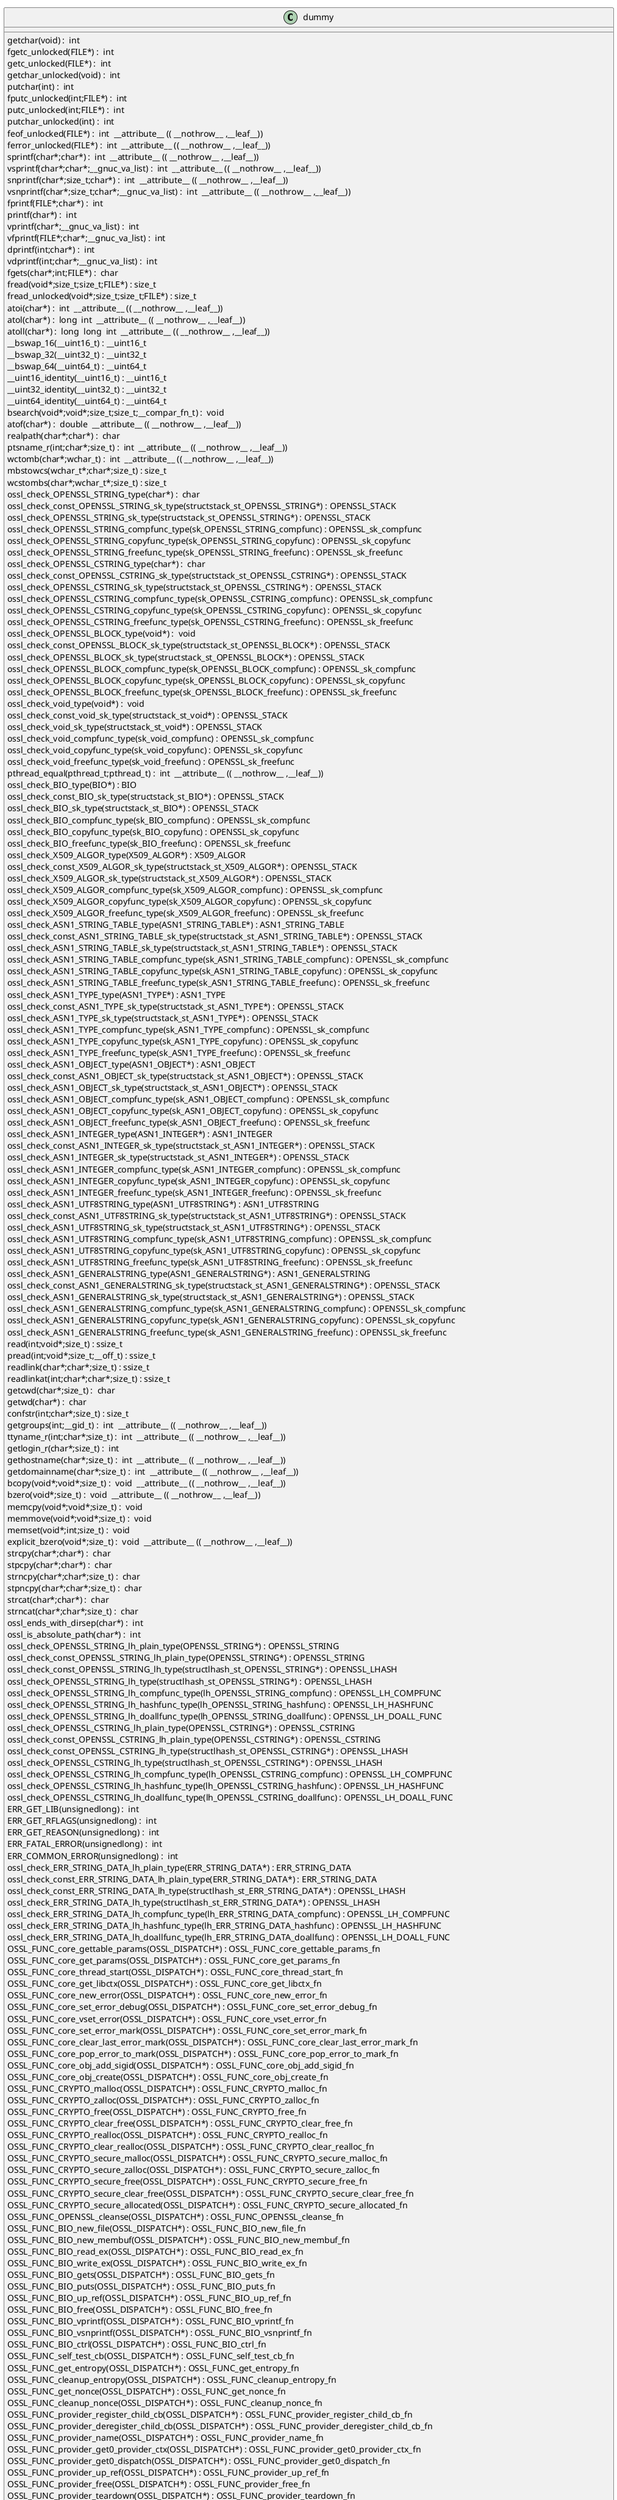 @startuml
!pragma layout smetana
class dummy {
getchar(void) :  int  [[[./../.././qc/ssl/d1_srtp.c.html#742]]]
fgetc_unlocked(FILE*) :  int  [[[./../.././qc/ssl/d1_srtp.c.html#751]]]
getc_unlocked(FILE*) :  int  [[[./../.././qc/ssl/d1_srtp.c.html#761]]]
getchar_unlocked(void) :  int  [[[./../.././qc/ssl/d1_srtp.c.html#768]]]
putchar(int) :  int  [[[./../.././qc/ssl/d1_srtp.c.html#777]]]
fputc_unlocked(int;FILE*) :  int  [[[./../.././qc/ssl/d1_srtp.c.html#786]]]
putc_unlocked(int;FILE*) :  int  [[[./../.././qc/ssl/d1_srtp.c.html#796]]]
putchar_unlocked(int) :  int  [[[./../.././qc/ssl/d1_srtp.c.html#803]]]
feof_unlocked(FILE*) :  int  __attribute__ (( __nothrow__ ,__leaf__)) [[[./../.././qc/ssl/d1_srtp.c.html#809]]]
ferror_unlocked(FILE*) :  int  __attribute__ (( __nothrow__ ,__leaf__)) [[[./../.././qc/ssl/d1_srtp.c.html#816]]]
sprintf(char*;char*) :  int  __attribute__ (( __nothrow__ ,__leaf__)) [[[./../.././qc/ssl/d1_srtp.c.html#835]]]
vsprintf(char*;char*;__gnuc_va_list) :  int  __attribute__ (( __nothrow__ ,__leaf__)) [[[./../.././qc/ssl/d1_srtp.c.html#848]]]
snprintf(char*;size_t;char*) :  int  __attribute__ (( __nothrow__ ,__leaf__)) [[[./../.././qc/ssl/d1_srtp.c.html#867]]]
vsnprintf(char*;size_t;char*;__gnuc_va_list) :  int  __attribute__ (( __nothrow__ ,__leaf__)) [[[./../.././qc/ssl/d1_srtp.c.html#881]]]
fprintf(FILE*;char*) :  int  [[[./../.././qc/ssl/d1_srtp.c.html#902]]]
printf(char*) :  int  [[[./../.././qc/ssl/d1_srtp.c.html#909]]]
vprintf(char*;__gnuc_va_list) :  int  [[[./../.././qc/ssl/d1_srtp.c.html#921]]]
vfprintf(FILE*;char*;__gnuc_va_list) :  int  [[[./../.././qc/ssl/d1_srtp.c.html#931]]]
dprintf(int;char*) :  int  [[[./../.././qc/ssl/d1_srtp.c.html#946]]]
vdprintf(int;char*;__gnuc_va_list) :  int  [[[./../.././qc/ssl/d1_srtp.c.html#957]]]
fgets(char*;int;FILE*) :  char  [[[./../.././qc/ssl/d1_srtp.c.html#976]]]
fread(void*;size_t;size_t;FILE*) : size_t [[[./../.././qc/ssl/d1_srtp.c.html#1002]]]
fread_unlocked(void*;size_t;size_t;FILE*) : size_t [[[./../.././qc/ssl/d1_srtp.c.html#1029]]]
atoi(char*) :  int  __attribute__ (( __nothrow__ ,__leaf__)) [[[./../.././qc/ssl/d1_srtp.c.html#1375]]]
atol(char*) :  long  int  __attribute__ (( __nothrow__ ,__leaf__)) [[[./../.././qc/ssl/d1_srtp.c.html#1380]]]
atoll(char*) :  long  long  int  __attribute__ (( __nothrow__ ,__leaf__)) [[[./../.././qc/ssl/d1_srtp.c.html#1387]]]
__bswap_16(__uint16_t) : __uint16_t [[[./../.././qc/ssl/d1_srtp.c.html#1534]]]
__bswap_32(__uint32_t) : __uint32_t [[[./../.././qc/ssl/d1_srtp.c.html#1549]]]
__bswap_64(__uint64_t) : __uint64_t [[[./../.././qc/ssl/d1_srtp.c.html#1559]]]
__uint16_identity(__uint16_t) : __uint16_t [[[./../.././qc/ssl/d1_srtp.c.html#1571]]]
__uint32_identity(__uint32_t) : __uint32_t [[[./../.././qc/ssl/d1_srtp.c.html#1577]]]
__uint64_identity(__uint64_t) : __uint64_t [[[./../.././qc/ssl/d1_srtp.c.html#1583]]]
bsearch(void*;void*;size_t;size_t;__compar_fn_t) :  void  [[[./../.././qc/ssl/d1_srtp.c.html#2251]]]
atof(char*) :  double  __attribute__ (( __nothrow__ ,__leaf__)) [[[./../.././qc/ssl/d1_srtp.c.html#1]]]
realpath(char*;char*) :  char  [[[./../.././qc/ssl/d1_srtp.c.html#1]]]
ptsname_r(int;char*;size_t) :  int  __attribute__ (( __nothrow__ ,__leaf__)) [[[./../.././qc/ssl/d1_srtp.c.html#1]]]
wctomb(char*;wchar_t) :  int  __attribute__ (( __nothrow__ ,__leaf__)) [[[./../.././qc/ssl/d1_srtp.c.html#1]]]
mbstowcs(wchar_t*;char*;size_t) : size_t [[[./../.././qc/ssl/d1_srtp.c.html#1]]]
wcstombs(char*;wchar_t*;size_t) : size_t [[[./../.././qc/ssl/d1_srtp.c.html#1]]]
ossl_check_OPENSSL_STRING_type(char*) :  char  [[[./../.././qc/ssl/d1_srtp.c.html#1]]]
ossl_check_const_OPENSSL_STRING_sk_type(structstack_st_OPENSSL_STRING*) : OPENSSL_STACK [[[./../.././qc/ssl/d1_srtp.c.html#1]]]
ossl_check_OPENSSL_STRING_sk_type(structstack_st_OPENSSL_STRING*) : OPENSSL_STACK [[[./../.././qc/ssl/d1_srtp.c.html#1]]]
ossl_check_OPENSSL_STRING_compfunc_type(sk_OPENSSL_STRING_compfunc) : OPENSSL_sk_compfunc [[[./../.././qc/ssl/d1_srtp.c.html#1]]]
ossl_check_OPENSSL_STRING_copyfunc_type(sk_OPENSSL_STRING_copyfunc) : OPENSSL_sk_copyfunc [[[./../.././qc/ssl/d1_srtp.c.html#1]]]
ossl_check_OPENSSL_STRING_freefunc_type(sk_OPENSSL_STRING_freefunc) : OPENSSL_sk_freefunc [[[./../.././qc/ssl/d1_srtp.c.html#1]]]
ossl_check_OPENSSL_CSTRING_type(char*) :  char  [[[./../.././qc/ssl/d1_srtp.c.html#1]]]
ossl_check_const_OPENSSL_CSTRING_sk_type(structstack_st_OPENSSL_CSTRING*) : OPENSSL_STACK [[[./../.././qc/ssl/d1_srtp.c.html#1]]]
ossl_check_OPENSSL_CSTRING_sk_type(structstack_st_OPENSSL_CSTRING*) : OPENSSL_STACK [[[./../.././qc/ssl/d1_srtp.c.html#1]]]
ossl_check_OPENSSL_CSTRING_compfunc_type(sk_OPENSSL_CSTRING_compfunc) : OPENSSL_sk_compfunc [[[./../.././qc/ssl/d1_srtp.c.html#1]]]
ossl_check_OPENSSL_CSTRING_copyfunc_type(sk_OPENSSL_CSTRING_copyfunc) : OPENSSL_sk_copyfunc [[[./../.././qc/ssl/d1_srtp.c.html#1]]]
ossl_check_OPENSSL_CSTRING_freefunc_type(sk_OPENSSL_CSTRING_freefunc) : OPENSSL_sk_freefunc [[[./../.././qc/ssl/d1_srtp.c.html#1]]]
ossl_check_OPENSSL_BLOCK_type(void*) :  void  [[[./../.././qc/ssl/d1_srtp.c.html#1]]]
ossl_check_const_OPENSSL_BLOCK_sk_type(structstack_st_OPENSSL_BLOCK*) : OPENSSL_STACK [[[./../.././qc/ssl/d1_srtp.c.html#1]]]
ossl_check_OPENSSL_BLOCK_sk_type(structstack_st_OPENSSL_BLOCK*) : OPENSSL_STACK [[[./../.././qc/ssl/d1_srtp.c.html#1]]]
ossl_check_OPENSSL_BLOCK_compfunc_type(sk_OPENSSL_BLOCK_compfunc) : OPENSSL_sk_compfunc [[[./../.././qc/ssl/d1_srtp.c.html#1]]]
ossl_check_OPENSSL_BLOCK_copyfunc_type(sk_OPENSSL_BLOCK_copyfunc) : OPENSSL_sk_copyfunc [[[./../.././qc/ssl/d1_srtp.c.html#1]]]
ossl_check_OPENSSL_BLOCK_freefunc_type(sk_OPENSSL_BLOCK_freefunc) : OPENSSL_sk_freefunc [[[./../.././qc/ssl/d1_srtp.c.html#1]]]
ossl_check_void_type(void*) :  void  [[[./../.././qc/ssl/d1_srtp.c.html#1]]]
ossl_check_const_void_sk_type(structstack_st_void*) : OPENSSL_STACK [[[./../.././qc/ssl/d1_srtp.c.html#1]]]
ossl_check_void_sk_type(structstack_st_void*) : OPENSSL_STACK [[[./../.././qc/ssl/d1_srtp.c.html#1]]]
ossl_check_void_compfunc_type(sk_void_compfunc) : OPENSSL_sk_compfunc [[[./../.././qc/ssl/d1_srtp.c.html#1]]]
ossl_check_void_copyfunc_type(sk_void_copyfunc) : OPENSSL_sk_copyfunc [[[./../.././qc/ssl/d1_srtp.c.html#1]]]
ossl_check_void_freefunc_type(sk_void_freefunc) : OPENSSL_sk_freefunc [[[./../.././qc/ssl/d1_srtp.c.html#1]]]
pthread_equal(pthread_t;pthread_t) :  int  __attribute__ (( __nothrow__ ,__leaf__)) [[[./../.././qc/ssl/d1_srtp.c.html#1]]]
ossl_check_BIO_type(BIO*) : BIO [[[./../.././qc/ssl/d1_srtp.c.html#1]]]
ossl_check_const_BIO_sk_type(structstack_st_BIO*) : OPENSSL_STACK [[[./../.././qc/ssl/d1_srtp.c.html#1]]]
ossl_check_BIO_sk_type(structstack_st_BIO*) : OPENSSL_STACK [[[./../.././qc/ssl/d1_srtp.c.html#1]]]
ossl_check_BIO_compfunc_type(sk_BIO_compfunc) : OPENSSL_sk_compfunc [[[./../.././qc/ssl/d1_srtp.c.html#1]]]
ossl_check_BIO_copyfunc_type(sk_BIO_copyfunc) : OPENSSL_sk_copyfunc [[[./../.././qc/ssl/d1_srtp.c.html#1]]]
ossl_check_BIO_freefunc_type(sk_BIO_freefunc) : OPENSSL_sk_freefunc [[[./../.././qc/ssl/d1_srtp.c.html#1]]]
ossl_check_X509_ALGOR_type(X509_ALGOR*) : X509_ALGOR [[[./../.././qc/ssl/d1_srtp.c.html#1]]]
ossl_check_const_X509_ALGOR_sk_type(structstack_st_X509_ALGOR*) : OPENSSL_STACK [[[./../.././qc/ssl/d1_srtp.c.html#1]]]
ossl_check_X509_ALGOR_sk_type(structstack_st_X509_ALGOR*) : OPENSSL_STACK [[[./../.././qc/ssl/d1_srtp.c.html#1]]]
ossl_check_X509_ALGOR_compfunc_type(sk_X509_ALGOR_compfunc) : OPENSSL_sk_compfunc [[[./../.././qc/ssl/d1_srtp.c.html#1]]]
ossl_check_X509_ALGOR_copyfunc_type(sk_X509_ALGOR_copyfunc) : OPENSSL_sk_copyfunc [[[./../.././qc/ssl/d1_srtp.c.html#1]]]
ossl_check_X509_ALGOR_freefunc_type(sk_X509_ALGOR_freefunc) : OPENSSL_sk_freefunc [[[./../.././qc/ssl/d1_srtp.c.html#1]]]
ossl_check_ASN1_STRING_TABLE_type(ASN1_STRING_TABLE*) : ASN1_STRING_TABLE [[[./../.././qc/ssl/d1_srtp.c.html#1]]]
ossl_check_const_ASN1_STRING_TABLE_sk_type(structstack_st_ASN1_STRING_TABLE*) : OPENSSL_STACK [[[./../.././qc/ssl/d1_srtp.c.html#1]]]
ossl_check_ASN1_STRING_TABLE_sk_type(structstack_st_ASN1_STRING_TABLE*) : OPENSSL_STACK [[[./../.././qc/ssl/d1_srtp.c.html#1]]]
ossl_check_ASN1_STRING_TABLE_compfunc_type(sk_ASN1_STRING_TABLE_compfunc) : OPENSSL_sk_compfunc [[[./../.././qc/ssl/d1_srtp.c.html#1]]]
ossl_check_ASN1_STRING_TABLE_copyfunc_type(sk_ASN1_STRING_TABLE_copyfunc) : OPENSSL_sk_copyfunc [[[./../.././qc/ssl/d1_srtp.c.html#1]]]
ossl_check_ASN1_STRING_TABLE_freefunc_type(sk_ASN1_STRING_TABLE_freefunc) : OPENSSL_sk_freefunc [[[./../.././qc/ssl/d1_srtp.c.html#1]]]
ossl_check_ASN1_TYPE_type(ASN1_TYPE*) : ASN1_TYPE [[[./../.././qc/ssl/d1_srtp.c.html#1]]]
ossl_check_const_ASN1_TYPE_sk_type(structstack_st_ASN1_TYPE*) : OPENSSL_STACK [[[./../.././qc/ssl/d1_srtp.c.html#1]]]
ossl_check_ASN1_TYPE_sk_type(structstack_st_ASN1_TYPE*) : OPENSSL_STACK [[[./../.././qc/ssl/d1_srtp.c.html#1]]]
ossl_check_ASN1_TYPE_compfunc_type(sk_ASN1_TYPE_compfunc) : OPENSSL_sk_compfunc [[[./../.././qc/ssl/d1_srtp.c.html#1]]]
ossl_check_ASN1_TYPE_copyfunc_type(sk_ASN1_TYPE_copyfunc) : OPENSSL_sk_copyfunc [[[./../.././qc/ssl/d1_srtp.c.html#1]]]
ossl_check_ASN1_TYPE_freefunc_type(sk_ASN1_TYPE_freefunc) : OPENSSL_sk_freefunc [[[./../.././qc/ssl/d1_srtp.c.html#1]]]
ossl_check_ASN1_OBJECT_type(ASN1_OBJECT*) : ASN1_OBJECT [[[./../.././qc/ssl/d1_srtp.c.html#1]]]
ossl_check_const_ASN1_OBJECT_sk_type(structstack_st_ASN1_OBJECT*) : OPENSSL_STACK [[[./../.././qc/ssl/d1_srtp.c.html#1]]]
ossl_check_ASN1_OBJECT_sk_type(structstack_st_ASN1_OBJECT*) : OPENSSL_STACK [[[./../.././qc/ssl/d1_srtp.c.html#1]]]
ossl_check_ASN1_OBJECT_compfunc_type(sk_ASN1_OBJECT_compfunc) : OPENSSL_sk_compfunc [[[./../.././qc/ssl/d1_srtp.c.html#1]]]
ossl_check_ASN1_OBJECT_copyfunc_type(sk_ASN1_OBJECT_copyfunc) : OPENSSL_sk_copyfunc [[[./../.././qc/ssl/d1_srtp.c.html#1]]]
ossl_check_ASN1_OBJECT_freefunc_type(sk_ASN1_OBJECT_freefunc) : OPENSSL_sk_freefunc [[[./../.././qc/ssl/d1_srtp.c.html#1]]]
ossl_check_ASN1_INTEGER_type(ASN1_INTEGER*) : ASN1_INTEGER [[[./../.././qc/ssl/d1_srtp.c.html#1]]]
ossl_check_const_ASN1_INTEGER_sk_type(structstack_st_ASN1_INTEGER*) : OPENSSL_STACK [[[./../.././qc/ssl/d1_srtp.c.html#1]]]
ossl_check_ASN1_INTEGER_sk_type(structstack_st_ASN1_INTEGER*) : OPENSSL_STACK [[[./../.././qc/ssl/d1_srtp.c.html#1]]]
ossl_check_ASN1_INTEGER_compfunc_type(sk_ASN1_INTEGER_compfunc) : OPENSSL_sk_compfunc [[[./../.././qc/ssl/d1_srtp.c.html#1]]]
ossl_check_ASN1_INTEGER_copyfunc_type(sk_ASN1_INTEGER_copyfunc) : OPENSSL_sk_copyfunc [[[./../.././qc/ssl/d1_srtp.c.html#1]]]
ossl_check_ASN1_INTEGER_freefunc_type(sk_ASN1_INTEGER_freefunc) : OPENSSL_sk_freefunc [[[./../.././qc/ssl/d1_srtp.c.html#1]]]
ossl_check_ASN1_UTF8STRING_type(ASN1_UTF8STRING*) : ASN1_UTF8STRING [[[./../.././qc/ssl/d1_srtp.c.html#1]]]
ossl_check_const_ASN1_UTF8STRING_sk_type(structstack_st_ASN1_UTF8STRING*) : OPENSSL_STACK [[[./../.././qc/ssl/d1_srtp.c.html#1]]]
ossl_check_ASN1_UTF8STRING_sk_type(structstack_st_ASN1_UTF8STRING*) : OPENSSL_STACK [[[./../.././qc/ssl/d1_srtp.c.html#1]]]
ossl_check_ASN1_UTF8STRING_compfunc_type(sk_ASN1_UTF8STRING_compfunc) : OPENSSL_sk_compfunc [[[./../.././qc/ssl/d1_srtp.c.html#1]]]
ossl_check_ASN1_UTF8STRING_copyfunc_type(sk_ASN1_UTF8STRING_copyfunc) : OPENSSL_sk_copyfunc [[[./../.././qc/ssl/d1_srtp.c.html#1]]]
ossl_check_ASN1_UTF8STRING_freefunc_type(sk_ASN1_UTF8STRING_freefunc) : OPENSSL_sk_freefunc [[[./../.././qc/ssl/d1_srtp.c.html#1]]]
ossl_check_ASN1_GENERALSTRING_type(ASN1_GENERALSTRING*) : ASN1_GENERALSTRING [[[./../.././qc/ssl/d1_srtp.c.html#1]]]
ossl_check_const_ASN1_GENERALSTRING_sk_type(structstack_st_ASN1_GENERALSTRING*) : OPENSSL_STACK [[[./../.././qc/ssl/d1_srtp.c.html#1]]]
ossl_check_ASN1_GENERALSTRING_sk_type(structstack_st_ASN1_GENERALSTRING*) : OPENSSL_STACK [[[./../.././qc/ssl/d1_srtp.c.html#1]]]
ossl_check_ASN1_GENERALSTRING_compfunc_type(sk_ASN1_GENERALSTRING_compfunc) : OPENSSL_sk_compfunc [[[./../.././qc/ssl/d1_srtp.c.html#1]]]
ossl_check_ASN1_GENERALSTRING_copyfunc_type(sk_ASN1_GENERALSTRING_copyfunc) : OPENSSL_sk_copyfunc [[[./../.././qc/ssl/d1_srtp.c.html#1]]]
ossl_check_ASN1_GENERALSTRING_freefunc_type(sk_ASN1_GENERALSTRING_freefunc) : OPENSSL_sk_freefunc [[[./../.././qc/ssl/d1_srtp.c.html#1]]]
read(int;void*;size_t) : ssize_t [[[./../.././qc/ssl/d1_srtp.c.html#1]]]
pread(int;void*;size_t;__off_t) : ssize_t [[[./../.././qc/ssl/d1_srtp.c.html#1]]]
readlink(char*;char*;size_t) : ssize_t [[[./../.././qc/ssl/d1_srtp.c.html#1]]]
readlinkat(int;char*;char*;size_t) : ssize_t [[[./../.././qc/ssl/d1_srtp.c.html#1]]]
getcwd(char*;size_t) :  char  [[[./../.././qc/ssl/d1_srtp.c.html#1]]]
getwd(char*) :  char  [[[./../.././qc/ssl/d1_srtp.c.html#1]]]
confstr(int;char*;size_t) : size_t [[[./../.././qc/ssl/d1_srtp.c.html#1]]]
getgroups(int;__gid_t) :  int  __attribute__ (( __nothrow__ ,__leaf__)) [[[./../.././qc/ssl/d1_srtp.c.html#1]]]
ttyname_r(int;char*;size_t) :  int  __attribute__ (( __nothrow__ ,__leaf__)) [[[./../.././qc/ssl/d1_srtp.c.html#1]]]
getlogin_r(char*;size_t) :  int  [[[./../.././qc/ssl/d1_srtp.c.html#1]]]
gethostname(char*;size_t) :  int  __attribute__ (( __nothrow__ ,__leaf__)) [[[./../.././qc/ssl/d1_srtp.c.html#1]]]
getdomainname(char*;size_t) :  int  __attribute__ (( __nothrow__ ,__leaf__)) [[[./../.././qc/ssl/d1_srtp.c.html#1]]]
bcopy(void*;void*;size_t) :  void  __attribute__ (( __nothrow__ ,__leaf__)) [[[./../.././qc/ssl/d1_srtp.c.html#1]]]
bzero(void*;size_t) :  void  __attribute__ (( __nothrow__ ,__leaf__)) [[[./../.././qc/ssl/d1_srtp.c.html#1]]]
memcpy(void*;void*;size_t) :  void  [[[./../.././qc/ssl/d1_srtp.c.html#1]]]
memmove(void*;void*;size_t) :  void  [[[./../.././qc/ssl/d1_srtp.c.html#1]]]
memset(void*;int;size_t) :  void  [[[./../.././qc/ssl/d1_srtp.c.html#1]]]
explicit_bzero(void*;size_t) :  void  __attribute__ (( __nothrow__ ,__leaf__)) [[[./../.././qc/ssl/d1_srtp.c.html#1]]]
strcpy(char*;char*) :  char  [[[./../.././qc/ssl/d1_srtp.c.html#1]]]
stpcpy(char*;char*) :  char  [[[./../.././qc/ssl/d1_srtp.c.html#1]]]
strncpy(char*;char*;size_t) :  char  [[[./../.././qc/ssl/d1_srtp.c.html#1]]]
stpncpy(char*;char*;size_t) :  char  [[[./../.././qc/ssl/d1_srtp.c.html#1]]]
strcat(char*;char*) :  char  [[[./../.././qc/ssl/d1_srtp.c.html#1]]]
strncat(char*;char*;size_t) :  char  [[[./../.././qc/ssl/d1_srtp.c.html#1]]]
ossl_ends_with_dirsep(char*) :  int  [[[./../.././qc/ssl/d1_srtp.c.html#1]]]
ossl_is_absolute_path(char*) :  int  [[[./../.././qc/ssl/d1_srtp.c.html#1]]]
ossl_check_OPENSSL_STRING_lh_plain_type(OPENSSL_STRING*) : OPENSSL_STRING [[[./../.././qc/ssl/d1_srtp.c.html#1]]]
ossl_check_const_OPENSSL_STRING_lh_plain_type(OPENSSL_STRING*) : OPENSSL_STRING [[[./../.././qc/ssl/d1_srtp.c.html#1]]]
ossl_check_const_OPENSSL_STRING_lh_type(structlhash_st_OPENSSL_STRING*) : OPENSSL_LHASH [[[./../.././qc/ssl/d1_srtp.c.html#1]]]
ossl_check_OPENSSL_STRING_lh_type(structlhash_st_OPENSSL_STRING*) : OPENSSL_LHASH [[[./../.././qc/ssl/d1_srtp.c.html#1]]]
ossl_check_OPENSSL_STRING_lh_compfunc_type(lh_OPENSSL_STRING_compfunc) : OPENSSL_LH_COMPFUNC [[[./../.././qc/ssl/d1_srtp.c.html#1]]]
ossl_check_OPENSSL_STRING_lh_hashfunc_type(lh_OPENSSL_STRING_hashfunc) : OPENSSL_LH_HASHFUNC [[[./../.././qc/ssl/d1_srtp.c.html#1]]]
ossl_check_OPENSSL_STRING_lh_doallfunc_type(lh_OPENSSL_STRING_doallfunc) : OPENSSL_LH_DOALL_FUNC [[[./../.././qc/ssl/d1_srtp.c.html#1]]]
ossl_check_OPENSSL_CSTRING_lh_plain_type(OPENSSL_CSTRING*) : OPENSSL_CSTRING [[[./../.././qc/ssl/d1_srtp.c.html#1]]]
ossl_check_const_OPENSSL_CSTRING_lh_plain_type(OPENSSL_CSTRING*) : OPENSSL_CSTRING [[[./../.././qc/ssl/d1_srtp.c.html#1]]]
ossl_check_const_OPENSSL_CSTRING_lh_type(structlhash_st_OPENSSL_CSTRING*) : OPENSSL_LHASH [[[./../.././qc/ssl/d1_srtp.c.html#1]]]
ossl_check_OPENSSL_CSTRING_lh_type(structlhash_st_OPENSSL_CSTRING*) : OPENSSL_LHASH [[[./../.././qc/ssl/d1_srtp.c.html#1]]]
ossl_check_OPENSSL_CSTRING_lh_compfunc_type(lh_OPENSSL_CSTRING_compfunc) : OPENSSL_LH_COMPFUNC [[[./../.././qc/ssl/d1_srtp.c.html#1]]]
ossl_check_OPENSSL_CSTRING_lh_hashfunc_type(lh_OPENSSL_CSTRING_hashfunc) : OPENSSL_LH_HASHFUNC [[[./../.././qc/ssl/d1_srtp.c.html#1]]]
ossl_check_OPENSSL_CSTRING_lh_doallfunc_type(lh_OPENSSL_CSTRING_doallfunc) : OPENSSL_LH_DOALL_FUNC [[[./../.././qc/ssl/d1_srtp.c.html#1]]]
ERR_GET_LIB(unsignedlong) :  int  [[[./../.././qc/ssl/d1_srtp.c.html#1]]]
ERR_GET_RFLAGS(unsignedlong) :  int  [[[./../.././qc/ssl/d1_srtp.c.html#1]]]
ERR_GET_REASON(unsignedlong) :  int  [[[./../.././qc/ssl/d1_srtp.c.html#1]]]
ERR_FATAL_ERROR(unsignedlong) :  int  [[[./../.././qc/ssl/d1_srtp.c.html#1]]]
ERR_COMMON_ERROR(unsignedlong) :  int  [[[./../.././qc/ssl/d1_srtp.c.html#1]]]
ossl_check_ERR_STRING_DATA_lh_plain_type(ERR_STRING_DATA*) : ERR_STRING_DATA [[[./../.././qc/ssl/d1_srtp.c.html#1]]]
ossl_check_const_ERR_STRING_DATA_lh_plain_type(ERR_STRING_DATA*) : ERR_STRING_DATA [[[./../.././qc/ssl/d1_srtp.c.html#1]]]
ossl_check_const_ERR_STRING_DATA_lh_type(structlhash_st_ERR_STRING_DATA*) : OPENSSL_LHASH [[[./../.././qc/ssl/d1_srtp.c.html#1]]]
ossl_check_ERR_STRING_DATA_lh_type(structlhash_st_ERR_STRING_DATA*) : OPENSSL_LHASH [[[./../.././qc/ssl/d1_srtp.c.html#1]]]
ossl_check_ERR_STRING_DATA_lh_compfunc_type(lh_ERR_STRING_DATA_compfunc) : OPENSSL_LH_COMPFUNC [[[./../.././qc/ssl/d1_srtp.c.html#1]]]
ossl_check_ERR_STRING_DATA_lh_hashfunc_type(lh_ERR_STRING_DATA_hashfunc) : OPENSSL_LH_HASHFUNC [[[./../.././qc/ssl/d1_srtp.c.html#1]]]
ossl_check_ERR_STRING_DATA_lh_doallfunc_type(lh_ERR_STRING_DATA_doallfunc) : OPENSSL_LH_DOALL_FUNC [[[./../.././qc/ssl/d1_srtp.c.html#1]]]
OSSL_FUNC_core_gettable_params(OSSL_DISPATCH*) : OSSL_FUNC_core_gettable_params_fn [[[./../.././qc/ssl/d1_srtp.c.html#1]]]
OSSL_FUNC_core_get_params(OSSL_DISPATCH*) : OSSL_FUNC_core_get_params_fn [[[./../.././qc/ssl/d1_srtp.c.html#1]]]
OSSL_FUNC_core_thread_start(OSSL_DISPATCH*) : OSSL_FUNC_core_thread_start_fn [[[./../.././qc/ssl/d1_srtp.c.html#1]]]
OSSL_FUNC_core_get_libctx(OSSL_DISPATCH*) : OSSL_FUNC_core_get_libctx_fn [[[./../.././qc/ssl/d1_srtp.c.html#1]]]
OSSL_FUNC_core_new_error(OSSL_DISPATCH*) : OSSL_FUNC_core_new_error_fn [[[./../.././qc/ssl/d1_srtp.c.html#1]]]
OSSL_FUNC_core_set_error_debug(OSSL_DISPATCH*) : OSSL_FUNC_core_set_error_debug_fn [[[./../.././qc/ssl/d1_srtp.c.html#1]]]
OSSL_FUNC_core_vset_error(OSSL_DISPATCH*) : OSSL_FUNC_core_vset_error_fn [[[./../.././qc/ssl/d1_srtp.c.html#1]]]
OSSL_FUNC_core_set_error_mark(OSSL_DISPATCH*) : OSSL_FUNC_core_set_error_mark_fn [[[./../.././qc/ssl/d1_srtp.c.html#1]]]
OSSL_FUNC_core_clear_last_error_mark(OSSL_DISPATCH*) : OSSL_FUNC_core_clear_last_error_mark_fn [[[./../.././qc/ssl/d1_srtp.c.html#1]]]
OSSL_FUNC_core_pop_error_to_mark(OSSL_DISPATCH*) : OSSL_FUNC_core_pop_error_to_mark_fn [[[./../.././qc/ssl/d1_srtp.c.html#1]]]
OSSL_FUNC_core_obj_add_sigid(OSSL_DISPATCH*) : OSSL_FUNC_core_obj_add_sigid_fn [[[./../.././qc/ssl/d1_srtp.c.html#1]]]
OSSL_FUNC_core_obj_create(OSSL_DISPATCH*) : OSSL_FUNC_core_obj_create_fn [[[./../.././qc/ssl/d1_srtp.c.html#1]]]
OSSL_FUNC_CRYPTO_malloc(OSSL_DISPATCH*) : OSSL_FUNC_CRYPTO_malloc_fn [[[./../.././qc/ssl/d1_srtp.c.html#1]]]
OSSL_FUNC_CRYPTO_zalloc(OSSL_DISPATCH*) : OSSL_FUNC_CRYPTO_zalloc_fn [[[./../.././qc/ssl/d1_srtp.c.html#1]]]
OSSL_FUNC_CRYPTO_free(OSSL_DISPATCH*) : OSSL_FUNC_CRYPTO_free_fn [[[./../.././qc/ssl/d1_srtp.c.html#1]]]
OSSL_FUNC_CRYPTO_clear_free(OSSL_DISPATCH*) : OSSL_FUNC_CRYPTO_clear_free_fn [[[./../.././qc/ssl/d1_srtp.c.html#1]]]
OSSL_FUNC_CRYPTO_realloc(OSSL_DISPATCH*) : OSSL_FUNC_CRYPTO_realloc_fn [[[./../.././qc/ssl/d1_srtp.c.html#1]]]
OSSL_FUNC_CRYPTO_clear_realloc(OSSL_DISPATCH*) : OSSL_FUNC_CRYPTO_clear_realloc_fn [[[./../.././qc/ssl/d1_srtp.c.html#1]]]
OSSL_FUNC_CRYPTO_secure_malloc(OSSL_DISPATCH*) : OSSL_FUNC_CRYPTO_secure_malloc_fn [[[./../.././qc/ssl/d1_srtp.c.html#1]]]
OSSL_FUNC_CRYPTO_secure_zalloc(OSSL_DISPATCH*) : OSSL_FUNC_CRYPTO_secure_zalloc_fn [[[./../.././qc/ssl/d1_srtp.c.html#1]]]
OSSL_FUNC_CRYPTO_secure_free(OSSL_DISPATCH*) : OSSL_FUNC_CRYPTO_secure_free_fn [[[./../.././qc/ssl/d1_srtp.c.html#1]]]
OSSL_FUNC_CRYPTO_secure_clear_free(OSSL_DISPATCH*) : OSSL_FUNC_CRYPTO_secure_clear_free_fn [[[./../.././qc/ssl/d1_srtp.c.html#1]]]
OSSL_FUNC_CRYPTO_secure_allocated(OSSL_DISPATCH*) : OSSL_FUNC_CRYPTO_secure_allocated_fn [[[./../.././qc/ssl/d1_srtp.c.html#1]]]
OSSL_FUNC_OPENSSL_cleanse(OSSL_DISPATCH*) : OSSL_FUNC_OPENSSL_cleanse_fn [[[./../.././qc/ssl/d1_srtp.c.html#1]]]
OSSL_FUNC_BIO_new_file(OSSL_DISPATCH*) : OSSL_FUNC_BIO_new_file_fn [[[./../.././qc/ssl/d1_srtp.c.html#1]]]
OSSL_FUNC_BIO_new_membuf(OSSL_DISPATCH*) : OSSL_FUNC_BIO_new_membuf_fn [[[./../.././qc/ssl/d1_srtp.c.html#1]]]
OSSL_FUNC_BIO_read_ex(OSSL_DISPATCH*) : OSSL_FUNC_BIO_read_ex_fn [[[./../.././qc/ssl/d1_srtp.c.html#1]]]
OSSL_FUNC_BIO_write_ex(OSSL_DISPATCH*) : OSSL_FUNC_BIO_write_ex_fn [[[./../.././qc/ssl/d1_srtp.c.html#1]]]
OSSL_FUNC_BIO_gets(OSSL_DISPATCH*) : OSSL_FUNC_BIO_gets_fn [[[./../.././qc/ssl/d1_srtp.c.html#1]]]
OSSL_FUNC_BIO_puts(OSSL_DISPATCH*) : OSSL_FUNC_BIO_puts_fn [[[./../.././qc/ssl/d1_srtp.c.html#1]]]
OSSL_FUNC_BIO_up_ref(OSSL_DISPATCH*) : OSSL_FUNC_BIO_up_ref_fn [[[./../.././qc/ssl/d1_srtp.c.html#1]]]
OSSL_FUNC_BIO_free(OSSL_DISPATCH*) : OSSL_FUNC_BIO_free_fn [[[./../.././qc/ssl/d1_srtp.c.html#1]]]
OSSL_FUNC_BIO_vprintf(OSSL_DISPATCH*) : OSSL_FUNC_BIO_vprintf_fn [[[./../.././qc/ssl/d1_srtp.c.html#1]]]
OSSL_FUNC_BIO_vsnprintf(OSSL_DISPATCH*) : OSSL_FUNC_BIO_vsnprintf_fn [[[./../.././qc/ssl/d1_srtp.c.html#1]]]
OSSL_FUNC_BIO_ctrl(OSSL_DISPATCH*) : OSSL_FUNC_BIO_ctrl_fn [[[./../.././qc/ssl/d1_srtp.c.html#1]]]
OSSL_FUNC_self_test_cb(OSSL_DISPATCH*) : OSSL_FUNC_self_test_cb_fn [[[./../.././qc/ssl/d1_srtp.c.html#1]]]
OSSL_FUNC_get_entropy(OSSL_DISPATCH*) : OSSL_FUNC_get_entropy_fn [[[./../.././qc/ssl/d1_srtp.c.html#1]]]
OSSL_FUNC_cleanup_entropy(OSSL_DISPATCH*) : OSSL_FUNC_cleanup_entropy_fn [[[./../.././qc/ssl/d1_srtp.c.html#1]]]
OSSL_FUNC_get_nonce(OSSL_DISPATCH*) : OSSL_FUNC_get_nonce_fn [[[./../.././qc/ssl/d1_srtp.c.html#1]]]
OSSL_FUNC_cleanup_nonce(OSSL_DISPATCH*) : OSSL_FUNC_cleanup_nonce_fn [[[./../.././qc/ssl/d1_srtp.c.html#1]]]
OSSL_FUNC_provider_register_child_cb(OSSL_DISPATCH*) : OSSL_FUNC_provider_register_child_cb_fn [[[./../.././qc/ssl/d1_srtp.c.html#1]]]
OSSL_FUNC_provider_deregister_child_cb(OSSL_DISPATCH*) : OSSL_FUNC_provider_deregister_child_cb_fn [[[./../.././qc/ssl/d1_srtp.c.html#1]]]
OSSL_FUNC_provider_name(OSSL_DISPATCH*) : OSSL_FUNC_provider_name_fn [[[./../.././qc/ssl/d1_srtp.c.html#1]]]
OSSL_FUNC_provider_get0_provider_ctx(OSSL_DISPATCH*) : OSSL_FUNC_provider_get0_provider_ctx_fn [[[./../.././qc/ssl/d1_srtp.c.html#1]]]
OSSL_FUNC_provider_get0_dispatch(OSSL_DISPATCH*) : OSSL_FUNC_provider_get0_dispatch_fn [[[./../.././qc/ssl/d1_srtp.c.html#1]]]
OSSL_FUNC_provider_up_ref(OSSL_DISPATCH*) : OSSL_FUNC_provider_up_ref_fn [[[./../.././qc/ssl/d1_srtp.c.html#1]]]
OSSL_FUNC_provider_free(OSSL_DISPATCH*) : OSSL_FUNC_provider_free_fn [[[./../.././qc/ssl/d1_srtp.c.html#1]]]
OSSL_FUNC_provider_teardown(OSSL_DISPATCH*) : OSSL_FUNC_provider_teardown_fn [[[./../.././qc/ssl/d1_srtp.c.html#1]]]
OSSL_FUNC_provider_gettable_params(OSSL_DISPATCH*) : OSSL_FUNC_provider_gettable_params_fn [[[./../.././qc/ssl/d1_srtp.c.html#1]]]
OSSL_FUNC_provider_get_params(OSSL_DISPATCH*) : OSSL_FUNC_provider_get_params_fn [[[./../.././qc/ssl/d1_srtp.c.html#1]]]
OSSL_FUNC_provider_query_operation(OSSL_DISPATCH*) : OSSL_FUNC_provider_query_operation_fn [[[./../.././qc/ssl/d1_srtp.c.html#1]]]
OSSL_FUNC_provider_unquery_operation(OSSL_DISPATCH*) : OSSL_FUNC_provider_unquery_operation_fn [[[./../.././qc/ssl/d1_srtp.c.html#1]]]
OSSL_FUNC_provider_get_reason_strings(OSSL_DISPATCH*) : OSSL_FUNC_provider_get_reason_strings_fn [[[./../.././qc/ssl/d1_srtp.c.html#1]]]
OSSL_FUNC_provider_get_capabilities(OSSL_DISPATCH*) : OSSL_FUNC_provider_get_capabilities_fn [[[./../.././qc/ssl/d1_srtp.c.html#1]]]
OSSL_FUNC_provider_self_test(OSSL_DISPATCH*) : OSSL_FUNC_provider_self_test_fn [[[./../.././qc/ssl/d1_srtp.c.html#1]]]
OSSL_FUNC_digest_newctx(OSSL_DISPATCH*) : OSSL_FUNC_digest_newctx_fn [[[./../.././qc/ssl/d1_srtp.c.html#1]]]
OSSL_FUNC_digest_init(OSSL_DISPATCH*) : OSSL_FUNC_digest_init_fn [[[./../.././qc/ssl/d1_srtp.c.html#1]]]
OSSL_FUNC_digest_update(OSSL_DISPATCH*) : OSSL_FUNC_digest_update_fn [[[./../.././qc/ssl/d1_srtp.c.html#1]]]
OSSL_FUNC_digest_final(OSSL_DISPATCH*) : OSSL_FUNC_digest_final_fn [[[./../.././qc/ssl/d1_srtp.c.html#1]]]
OSSL_FUNC_digest_digest(OSSL_DISPATCH*) : OSSL_FUNC_digest_digest_fn [[[./../.././qc/ssl/d1_srtp.c.html#1]]]
OSSL_FUNC_digest_freectx(OSSL_DISPATCH*) : OSSL_FUNC_digest_freectx_fn [[[./../.././qc/ssl/d1_srtp.c.html#1]]]
OSSL_FUNC_digest_dupctx(OSSL_DISPATCH*) : OSSL_FUNC_digest_dupctx_fn [[[./../.././qc/ssl/d1_srtp.c.html#1]]]
OSSL_FUNC_digest_get_params(OSSL_DISPATCH*) : OSSL_FUNC_digest_get_params_fn [[[./../.././qc/ssl/d1_srtp.c.html#1]]]
OSSL_FUNC_digest_set_ctx_params(OSSL_DISPATCH*) : OSSL_FUNC_digest_set_ctx_params_fn [[[./../.././qc/ssl/d1_srtp.c.html#1]]]
OSSL_FUNC_digest_get_ctx_params(OSSL_DISPATCH*) : OSSL_FUNC_digest_get_ctx_params_fn [[[./../.././qc/ssl/d1_srtp.c.html#1]]]
OSSL_FUNC_digest_gettable_params(OSSL_DISPATCH*) : OSSL_FUNC_digest_gettable_params_fn [[[./../.././qc/ssl/d1_srtp.c.html#1]]]
OSSL_FUNC_digest_settable_ctx_params(OSSL_DISPATCH*) : OSSL_FUNC_digest_settable_ctx_params_fn [[[./../.././qc/ssl/d1_srtp.c.html#1]]]
OSSL_FUNC_digest_gettable_ctx_params(OSSL_DISPATCH*) : OSSL_FUNC_digest_gettable_ctx_params_fn [[[./../.././qc/ssl/d1_srtp.c.html#1]]]
OSSL_FUNC_cipher_newctx(OSSL_DISPATCH*) : OSSL_FUNC_cipher_newctx_fn [[[./../.././qc/ssl/d1_srtp.c.html#1]]]
OSSL_FUNC_cipher_encrypt_init(OSSL_DISPATCH*) : OSSL_FUNC_cipher_encrypt_init_fn [[[./../.././qc/ssl/d1_srtp.c.html#1]]]
OSSL_FUNC_cipher_decrypt_init(OSSL_DISPATCH*) : OSSL_FUNC_cipher_decrypt_init_fn [[[./../.././qc/ssl/d1_srtp.c.html#1]]]
OSSL_FUNC_cipher_update(OSSL_DISPATCH*) : OSSL_FUNC_cipher_update_fn [[[./../.././qc/ssl/d1_srtp.c.html#1]]]
OSSL_FUNC_cipher_final(OSSL_DISPATCH*) : OSSL_FUNC_cipher_final_fn [[[./../.././qc/ssl/d1_srtp.c.html#1]]]
OSSL_FUNC_cipher_cipher(OSSL_DISPATCH*) : OSSL_FUNC_cipher_cipher_fn [[[./../.././qc/ssl/d1_srtp.c.html#1]]]
OSSL_FUNC_cipher_freectx(OSSL_DISPATCH*) : OSSL_FUNC_cipher_freectx_fn [[[./../.././qc/ssl/d1_srtp.c.html#1]]]
OSSL_FUNC_cipher_dupctx(OSSL_DISPATCH*) : OSSL_FUNC_cipher_dupctx_fn [[[./../.././qc/ssl/d1_srtp.c.html#1]]]
OSSL_FUNC_cipher_get_params(OSSL_DISPATCH*) : OSSL_FUNC_cipher_get_params_fn [[[./../.././qc/ssl/d1_srtp.c.html#1]]]
OSSL_FUNC_cipher_get_ctx_params(OSSL_DISPATCH*) : OSSL_FUNC_cipher_get_ctx_params_fn [[[./../.././qc/ssl/d1_srtp.c.html#1]]]
OSSL_FUNC_cipher_set_ctx_params(OSSL_DISPATCH*) : OSSL_FUNC_cipher_set_ctx_params_fn [[[./../.././qc/ssl/d1_srtp.c.html#1]]]
OSSL_FUNC_cipher_gettable_params(OSSL_DISPATCH*) : OSSL_FUNC_cipher_gettable_params_fn [[[./../.././qc/ssl/d1_srtp.c.html#1]]]
OSSL_FUNC_cipher_settable_ctx_params(OSSL_DISPATCH*) : OSSL_FUNC_cipher_settable_ctx_params_fn [[[./../.././qc/ssl/d1_srtp.c.html#1]]]
OSSL_FUNC_cipher_gettable_ctx_params(OSSL_DISPATCH*) : OSSL_FUNC_cipher_gettable_ctx_params_fn [[[./../.././qc/ssl/d1_srtp.c.html#1]]]
OSSL_FUNC_mac_newctx(OSSL_DISPATCH*) : OSSL_FUNC_mac_newctx_fn [[[./../.././qc/ssl/d1_srtp.c.html#1]]]
OSSL_FUNC_mac_dupctx(OSSL_DISPATCH*) : OSSL_FUNC_mac_dupctx_fn [[[./../.././qc/ssl/d1_srtp.c.html#1]]]
OSSL_FUNC_mac_freectx(OSSL_DISPATCH*) : OSSL_FUNC_mac_freectx_fn [[[./../.././qc/ssl/d1_srtp.c.html#1]]]
OSSL_FUNC_mac_init(OSSL_DISPATCH*) : OSSL_FUNC_mac_init_fn [[[./../.././qc/ssl/d1_srtp.c.html#1]]]
OSSL_FUNC_mac_update(OSSL_DISPATCH*) : OSSL_FUNC_mac_update_fn [[[./../.././qc/ssl/d1_srtp.c.html#1]]]
OSSL_FUNC_mac_final(OSSL_DISPATCH*) : OSSL_FUNC_mac_final_fn [[[./../.././qc/ssl/d1_srtp.c.html#1]]]
OSSL_FUNC_mac_gettable_params(OSSL_DISPATCH*) : OSSL_FUNC_mac_gettable_params_fn [[[./../.././qc/ssl/d1_srtp.c.html#1]]]
OSSL_FUNC_mac_gettable_ctx_params(OSSL_DISPATCH*) : OSSL_FUNC_mac_gettable_ctx_params_fn [[[./../.././qc/ssl/d1_srtp.c.html#1]]]
OSSL_FUNC_mac_settable_ctx_params(OSSL_DISPATCH*) : OSSL_FUNC_mac_settable_ctx_params_fn [[[./../.././qc/ssl/d1_srtp.c.html#1]]]
OSSL_FUNC_mac_get_params(OSSL_DISPATCH*) : OSSL_FUNC_mac_get_params_fn [[[./../.././qc/ssl/d1_srtp.c.html#1]]]
OSSL_FUNC_mac_get_ctx_params(OSSL_DISPATCH*) : OSSL_FUNC_mac_get_ctx_params_fn [[[./../.././qc/ssl/d1_srtp.c.html#1]]]
OSSL_FUNC_mac_set_ctx_params(OSSL_DISPATCH*) : OSSL_FUNC_mac_set_ctx_params_fn [[[./../.././qc/ssl/d1_srtp.c.html#1]]]
OSSL_FUNC_kdf_newctx(OSSL_DISPATCH*) : OSSL_FUNC_kdf_newctx_fn [[[./../.././qc/ssl/d1_srtp.c.html#1]]]
OSSL_FUNC_kdf_dupctx(OSSL_DISPATCH*) : OSSL_FUNC_kdf_dupctx_fn [[[./../.././qc/ssl/d1_srtp.c.html#1]]]
OSSL_FUNC_kdf_freectx(OSSL_DISPATCH*) : OSSL_FUNC_kdf_freectx_fn [[[./../.././qc/ssl/d1_srtp.c.html#1]]]
OSSL_FUNC_kdf_reset(OSSL_DISPATCH*) : OSSL_FUNC_kdf_reset_fn [[[./../.././qc/ssl/d1_srtp.c.html#1]]]
OSSL_FUNC_kdf_derive(OSSL_DISPATCH*) : OSSL_FUNC_kdf_derive_fn [[[./../.././qc/ssl/d1_srtp.c.html#1]]]
OSSL_FUNC_kdf_gettable_params(OSSL_DISPATCH*) : OSSL_FUNC_kdf_gettable_params_fn [[[./../.././qc/ssl/d1_srtp.c.html#1]]]
OSSL_FUNC_kdf_gettable_ctx_params(OSSL_DISPATCH*) : OSSL_FUNC_kdf_gettable_ctx_params_fn [[[./../.././qc/ssl/d1_srtp.c.html#1]]]
OSSL_FUNC_kdf_settable_ctx_params(OSSL_DISPATCH*) : OSSL_FUNC_kdf_settable_ctx_params_fn [[[./../.././qc/ssl/d1_srtp.c.html#1]]]
OSSL_FUNC_kdf_get_params(OSSL_DISPATCH*) : OSSL_FUNC_kdf_get_params_fn [[[./../.././qc/ssl/d1_srtp.c.html#1]]]
OSSL_FUNC_kdf_get_ctx_params(OSSL_DISPATCH*) : OSSL_FUNC_kdf_get_ctx_params_fn [[[./../.././qc/ssl/d1_srtp.c.html#1]]]
OSSL_FUNC_kdf_set_ctx_params(OSSL_DISPATCH*) : OSSL_FUNC_kdf_set_ctx_params_fn [[[./../.././qc/ssl/d1_srtp.c.html#1]]]
OSSL_FUNC_rand_newctx(OSSL_DISPATCH*) : OSSL_FUNC_rand_newctx_fn [[[./../.././qc/ssl/d1_srtp.c.html#1]]]
OSSL_FUNC_rand_freectx(OSSL_DISPATCH*) : OSSL_FUNC_rand_freectx_fn [[[./../.././qc/ssl/d1_srtp.c.html#1]]]
OSSL_FUNC_rand_instantiate(OSSL_DISPATCH*) : OSSL_FUNC_rand_instantiate_fn [[[./../.././qc/ssl/d1_srtp.c.html#1]]]
OSSL_FUNC_rand_uninstantiate(OSSL_DISPATCH*) : OSSL_FUNC_rand_uninstantiate_fn [[[./../.././qc/ssl/d1_srtp.c.html#1]]]
OSSL_FUNC_rand_generate(OSSL_DISPATCH*) : OSSL_FUNC_rand_generate_fn [[[./../.././qc/ssl/d1_srtp.c.html#1]]]
OSSL_FUNC_rand_reseed(OSSL_DISPATCH*) : OSSL_FUNC_rand_reseed_fn [[[./../.././qc/ssl/d1_srtp.c.html#1]]]
OSSL_FUNC_rand_nonce(OSSL_DISPATCH*) : OSSL_FUNC_rand_nonce_fn [[[./../.././qc/ssl/d1_srtp.c.html#1]]]
OSSL_FUNC_rand_enable_locking(OSSL_DISPATCH*) : OSSL_FUNC_rand_enable_locking_fn [[[./../.././qc/ssl/d1_srtp.c.html#1]]]
OSSL_FUNC_rand_lock(OSSL_DISPATCH*) : OSSL_FUNC_rand_lock_fn [[[./../.././qc/ssl/d1_srtp.c.html#1]]]
OSSL_FUNC_rand_unlock(OSSL_DISPATCH*) : OSSL_FUNC_rand_unlock_fn [[[./../.././qc/ssl/d1_srtp.c.html#1]]]
OSSL_FUNC_rand_gettable_params(OSSL_DISPATCH*) : OSSL_FUNC_rand_gettable_params_fn [[[./../.././qc/ssl/d1_srtp.c.html#1]]]
OSSL_FUNC_rand_gettable_ctx_params(OSSL_DISPATCH*) : OSSL_FUNC_rand_gettable_ctx_params_fn [[[./../.././qc/ssl/d1_srtp.c.html#1]]]
OSSL_FUNC_rand_settable_ctx_params(OSSL_DISPATCH*) : OSSL_FUNC_rand_settable_ctx_params_fn [[[./../.././qc/ssl/d1_srtp.c.html#1]]]
OSSL_FUNC_rand_get_params(OSSL_DISPATCH*) : OSSL_FUNC_rand_get_params_fn [[[./../.././qc/ssl/d1_srtp.c.html#1]]]
OSSL_FUNC_rand_get_ctx_params(OSSL_DISPATCH*) : OSSL_FUNC_rand_get_ctx_params_fn [[[./../.././qc/ssl/d1_srtp.c.html#1]]]
OSSL_FUNC_rand_set_ctx_params(OSSL_DISPATCH*) : OSSL_FUNC_rand_set_ctx_params_fn [[[./../.././qc/ssl/d1_srtp.c.html#1]]]
OSSL_FUNC_rand_set_callbacks(OSSL_DISPATCH*) : OSSL_FUNC_rand_set_callbacks_fn [[[./../.././qc/ssl/d1_srtp.c.html#1]]]
OSSL_FUNC_rand_verify_zeroization(OSSL_DISPATCH*) : OSSL_FUNC_rand_verify_zeroization_fn [[[./../.././qc/ssl/d1_srtp.c.html#1]]]
OSSL_FUNC_rand_get_seed(OSSL_DISPATCH*) : OSSL_FUNC_rand_get_seed_fn [[[./../.././qc/ssl/d1_srtp.c.html#1]]]
OSSL_FUNC_rand_clear_seed(OSSL_DISPATCH*) : OSSL_FUNC_rand_clear_seed_fn [[[./../.././qc/ssl/d1_srtp.c.html#1]]]
OSSL_FUNC_keymgmt_new(OSSL_DISPATCH*) : OSSL_FUNC_keymgmt_new_fn [[[./../.././qc/ssl/d1_srtp.c.html#1]]]
OSSL_FUNC_keymgmt_gen_init(OSSL_DISPATCH*) : OSSL_FUNC_keymgmt_gen_init_fn [[[./../.././qc/ssl/d1_srtp.c.html#1]]]
OSSL_FUNC_keymgmt_gen_set_template(OSSL_DISPATCH*) : OSSL_FUNC_keymgmt_gen_set_template_fn [[[./../.././qc/ssl/d1_srtp.c.html#1]]]
OSSL_FUNC_keymgmt_gen_set_params(OSSL_DISPATCH*) : OSSL_FUNC_keymgmt_gen_set_params_fn [[[./../.././qc/ssl/d1_srtp.c.html#1]]]
OSSL_FUNC_keymgmt_gen_settable_params(OSSL_DISPATCH*) : OSSL_FUNC_keymgmt_gen_settable_params_fn [[[./../.././qc/ssl/d1_srtp.c.html#1]]]
OSSL_FUNC_keymgmt_gen(OSSL_DISPATCH*) : OSSL_FUNC_keymgmt_gen_fn [[[./../.././qc/ssl/d1_srtp.c.html#1]]]
OSSL_FUNC_keymgmt_gen_cleanup(OSSL_DISPATCH*) : OSSL_FUNC_keymgmt_gen_cleanup_fn [[[./../.././qc/ssl/d1_srtp.c.html#1]]]
OSSL_FUNC_keymgmt_load(OSSL_DISPATCH*) : OSSL_FUNC_keymgmt_load_fn [[[./../.././qc/ssl/d1_srtp.c.html#1]]]
OSSL_FUNC_keymgmt_free(OSSL_DISPATCH*) : OSSL_FUNC_keymgmt_free_fn [[[./../.././qc/ssl/d1_srtp.c.html#1]]]
OSSL_FUNC_keymgmt_get_params(OSSL_DISPATCH*) : OSSL_FUNC_keymgmt_get_params_fn [[[./../.././qc/ssl/d1_srtp.c.html#1]]]
OSSL_FUNC_keymgmt_gettable_params(OSSL_DISPATCH*) : OSSL_FUNC_keymgmt_gettable_params_fn [[[./../.././qc/ssl/d1_srtp.c.html#1]]]
OSSL_FUNC_keymgmt_set_params(OSSL_DISPATCH*) : OSSL_FUNC_keymgmt_set_params_fn [[[./../.././qc/ssl/d1_srtp.c.html#1]]]
OSSL_FUNC_keymgmt_settable_params(OSSL_DISPATCH*) : OSSL_FUNC_keymgmt_settable_params_fn [[[./../.././qc/ssl/d1_srtp.c.html#1]]]
OSSL_FUNC_keymgmt_query_operation_name(OSSL_DISPATCH*) : OSSL_FUNC_keymgmt_query_operation_name_fn [[[./../.././qc/ssl/d1_srtp.c.html#1]]]
OSSL_FUNC_keymgmt_has(OSSL_DISPATCH*) : OSSL_FUNC_keymgmt_has_fn [[[./../.././qc/ssl/d1_srtp.c.html#1]]]
OSSL_FUNC_keymgmt_validate(OSSL_DISPATCH*) : OSSL_FUNC_keymgmt_validate_fn [[[./../.././qc/ssl/d1_srtp.c.html#1]]]
OSSL_FUNC_keymgmt_match(OSSL_DISPATCH*) : OSSL_FUNC_keymgmt_match_fn [[[./../.././qc/ssl/d1_srtp.c.html#1]]]
OSSL_FUNC_keymgmt_import(OSSL_DISPATCH*) : OSSL_FUNC_keymgmt_import_fn [[[./../.././qc/ssl/d1_srtp.c.html#1]]]
OSSL_FUNC_keymgmt_import_types(OSSL_DISPATCH*) : OSSL_FUNC_keymgmt_import_types_fn [[[./../.././qc/ssl/d1_srtp.c.html#1]]]
OSSL_FUNC_keymgmt_export(OSSL_DISPATCH*) : OSSL_FUNC_keymgmt_export_fn [[[./../.././qc/ssl/d1_srtp.c.html#1]]]
OSSL_FUNC_keymgmt_export_types(OSSL_DISPATCH*) : OSSL_FUNC_keymgmt_export_types_fn [[[./../.././qc/ssl/d1_srtp.c.html#1]]]
OSSL_FUNC_keymgmt_dup(OSSL_DISPATCH*) : OSSL_FUNC_keymgmt_dup_fn [[[./../.././qc/ssl/d1_srtp.c.html#1]]]
OSSL_FUNC_keyexch_newctx(OSSL_DISPATCH*) : OSSL_FUNC_keyexch_newctx_fn [[[./../.././qc/ssl/d1_srtp.c.html#1]]]
OSSL_FUNC_keyexch_init(OSSL_DISPATCH*) : OSSL_FUNC_keyexch_init_fn [[[./../.././qc/ssl/d1_srtp.c.html#1]]]
OSSL_FUNC_keyexch_derive(OSSL_DISPATCH*) : OSSL_FUNC_keyexch_derive_fn [[[./../.././qc/ssl/d1_srtp.c.html#1]]]
OSSL_FUNC_keyexch_set_peer(OSSL_DISPATCH*) : OSSL_FUNC_keyexch_set_peer_fn [[[./../.././qc/ssl/d1_srtp.c.html#1]]]
OSSL_FUNC_keyexch_freectx(OSSL_DISPATCH*) : OSSL_FUNC_keyexch_freectx_fn [[[./../.././qc/ssl/d1_srtp.c.html#1]]]
OSSL_FUNC_keyexch_dupctx(OSSL_DISPATCH*) : OSSL_FUNC_keyexch_dupctx_fn [[[./../.././qc/ssl/d1_srtp.c.html#1]]]
OSSL_FUNC_keyexch_set_ctx_params(OSSL_DISPATCH*) : OSSL_FUNC_keyexch_set_ctx_params_fn [[[./../.././qc/ssl/d1_srtp.c.html#1]]]
OSSL_FUNC_keyexch_settable_ctx_params(OSSL_DISPATCH*) : OSSL_FUNC_keyexch_settable_ctx_params_fn [[[./../.././qc/ssl/d1_srtp.c.html#1]]]
OSSL_FUNC_keyexch_get_ctx_params(OSSL_DISPATCH*) : OSSL_FUNC_keyexch_get_ctx_params_fn [[[./../.././qc/ssl/d1_srtp.c.html#1]]]
OSSL_FUNC_keyexch_gettable_ctx_params(OSSL_DISPATCH*) : OSSL_FUNC_keyexch_gettable_ctx_params_fn [[[./../.././qc/ssl/d1_srtp.c.html#1]]]
OSSL_FUNC_signature_newctx(OSSL_DISPATCH*) : OSSL_FUNC_signature_newctx_fn [[[./../.././qc/ssl/d1_srtp.c.html#1]]]
OSSL_FUNC_signature_sign_init(OSSL_DISPATCH*) : OSSL_FUNC_signature_sign_init_fn [[[./../.././qc/ssl/d1_srtp.c.html#1]]]
OSSL_FUNC_signature_sign(OSSL_DISPATCH*) : OSSL_FUNC_signature_sign_fn [[[./../.././qc/ssl/d1_srtp.c.html#1]]]
OSSL_FUNC_signature_verify_init(OSSL_DISPATCH*) : OSSL_FUNC_signature_verify_init_fn [[[./../.././qc/ssl/d1_srtp.c.html#1]]]
OSSL_FUNC_signature_verify(OSSL_DISPATCH*) : OSSL_FUNC_signature_verify_fn [[[./../.././qc/ssl/d1_srtp.c.html#1]]]
OSSL_FUNC_signature_verify_recover_init(OSSL_DISPATCH*) : OSSL_FUNC_signature_verify_recover_init_fn [[[./../.././qc/ssl/d1_srtp.c.html#1]]]
OSSL_FUNC_signature_verify_recover(OSSL_DISPATCH*) : OSSL_FUNC_signature_verify_recover_fn [[[./../.././qc/ssl/d1_srtp.c.html#1]]]
OSSL_FUNC_signature_digest_sign_init(OSSL_DISPATCH*) : OSSL_FUNC_signature_digest_sign_init_fn [[[./../.././qc/ssl/d1_srtp.c.html#1]]]
OSSL_FUNC_signature_digest_sign_update(OSSL_DISPATCH*) : OSSL_FUNC_signature_digest_sign_update_fn [[[./../.././qc/ssl/d1_srtp.c.html#1]]]
OSSL_FUNC_signature_digest_sign_final(OSSL_DISPATCH*) : OSSL_FUNC_signature_digest_sign_final_fn [[[./../.././qc/ssl/d1_srtp.c.html#1]]]
OSSL_FUNC_signature_digest_sign(OSSL_DISPATCH*) : OSSL_FUNC_signature_digest_sign_fn [[[./../.././qc/ssl/d1_srtp.c.html#1]]]
OSSL_FUNC_signature_digest_verify_init(OSSL_DISPATCH*) : OSSL_FUNC_signature_digest_verify_init_fn [[[./../.././qc/ssl/d1_srtp.c.html#1]]]
OSSL_FUNC_signature_digest_verify_update(OSSL_DISPATCH*) : OSSL_FUNC_signature_digest_verify_update_fn [[[./../.././qc/ssl/d1_srtp.c.html#1]]]
OSSL_FUNC_signature_digest_verify_final(OSSL_DISPATCH*) : OSSL_FUNC_signature_digest_verify_final_fn [[[./../.././qc/ssl/d1_srtp.c.html#1]]]
OSSL_FUNC_signature_digest_verify(OSSL_DISPATCH*) : OSSL_FUNC_signature_digest_verify_fn [[[./../.././qc/ssl/d1_srtp.c.html#1]]]
OSSL_FUNC_signature_freectx(OSSL_DISPATCH*) : OSSL_FUNC_signature_freectx_fn [[[./../.././qc/ssl/d1_srtp.c.html#1]]]
OSSL_FUNC_signature_dupctx(OSSL_DISPATCH*) : OSSL_FUNC_signature_dupctx_fn [[[./../.././qc/ssl/d1_srtp.c.html#1]]]
OSSL_FUNC_signature_get_ctx_params(OSSL_DISPATCH*) : OSSL_FUNC_signature_get_ctx_params_fn [[[./../.././qc/ssl/d1_srtp.c.html#1]]]
OSSL_FUNC_signature_gettable_ctx_params(OSSL_DISPATCH*) : OSSL_FUNC_signature_gettable_ctx_params_fn [[[./../.././qc/ssl/d1_srtp.c.html#1]]]
OSSL_FUNC_signature_set_ctx_params(OSSL_DISPATCH*) : OSSL_FUNC_signature_set_ctx_params_fn [[[./../.././qc/ssl/d1_srtp.c.html#1]]]
OSSL_FUNC_signature_settable_ctx_params(OSSL_DISPATCH*) : OSSL_FUNC_signature_settable_ctx_params_fn [[[./../.././qc/ssl/d1_srtp.c.html#1]]]
OSSL_FUNC_signature_get_ctx_md_params(OSSL_DISPATCH*) : OSSL_FUNC_signature_get_ctx_md_params_fn [[[./../.././qc/ssl/d1_srtp.c.html#1]]]
OSSL_FUNC_signature_gettable_ctx_md_params(OSSL_DISPATCH*) : OSSL_FUNC_signature_gettable_ctx_md_params_fn [[[./../.././qc/ssl/d1_srtp.c.html#1]]]
OSSL_FUNC_signature_set_ctx_md_params(OSSL_DISPATCH*) : OSSL_FUNC_signature_set_ctx_md_params_fn [[[./../.././qc/ssl/d1_srtp.c.html#1]]]
OSSL_FUNC_signature_settable_ctx_md_params(OSSL_DISPATCH*) : OSSL_FUNC_signature_settable_ctx_md_params_fn [[[./../.././qc/ssl/d1_srtp.c.html#1]]]
OSSL_FUNC_asym_cipher_newctx(OSSL_DISPATCH*) : OSSL_FUNC_asym_cipher_newctx_fn [[[./../.././qc/ssl/d1_srtp.c.html#1]]]
OSSL_FUNC_asym_cipher_encrypt_init(OSSL_DISPATCH*) : OSSL_FUNC_asym_cipher_encrypt_init_fn [[[./../.././qc/ssl/d1_srtp.c.html#1]]]
OSSL_FUNC_asym_cipher_encrypt(OSSL_DISPATCH*) : OSSL_FUNC_asym_cipher_encrypt_fn [[[./../.././qc/ssl/d1_srtp.c.html#1]]]
OSSL_FUNC_asym_cipher_decrypt_init(OSSL_DISPATCH*) : OSSL_FUNC_asym_cipher_decrypt_init_fn [[[./../.././qc/ssl/d1_srtp.c.html#1]]]
OSSL_FUNC_asym_cipher_decrypt(OSSL_DISPATCH*) : OSSL_FUNC_asym_cipher_decrypt_fn [[[./../.././qc/ssl/d1_srtp.c.html#1]]]
OSSL_FUNC_asym_cipher_freectx(OSSL_DISPATCH*) : OSSL_FUNC_asym_cipher_freectx_fn [[[./../.././qc/ssl/d1_srtp.c.html#1]]]
OSSL_FUNC_asym_cipher_dupctx(OSSL_DISPATCH*) : OSSL_FUNC_asym_cipher_dupctx_fn [[[./../.././qc/ssl/d1_srtp.c.html#1]]]
OSSL_FUNC_asym_cipher_get_ctx_params(OSSL_DISPATCH*) : OSSL_FUNC_asym_cipher_get_ctx_params_fn [[[./../.././qc/ssl/d1_srtp.c.html#1]]]
OSSL_FUNC_asym_cipher_gettable_ctx_params(OSSL_DISPATCH*) : OSSL_FUNC_asym_cipher_gettable_ctx_params_fn [[[./../.././qc/ssl/d1_srtp.c.html#1]]]
OSSL_FUNC_asym_cipher_set_ctx_params(OSSL_DISPATCH*) : OSSL_FUNC_asym_cipher_set_ctx_params_fn [[[./../.././qc/ssl/d1_srtp.c.html#1]]]
OSSL_FUNC_asym_cipher_settable_ctx_params(OSSL_DISPATCH*) : OSSL_FUNC_asym_cipher_settable_ctx_params_fn [[[./../.././qc/ssl/d1_srtp.c.html#1]]]
OSSL_FUNC_kem_newctx(OSSL_DISPATCH*) : OSSL_FUNC_kem_newctx_fn [[[./../.././qc/ssl/d1_srtp.c.html#1]]]
OSSL_FUNC_kem_encapsulate_init(OSSL_DISPATCH*) : OSSL_FUNC_kem_encapsulate_init_fn [[[./../.././qc/ssl/d1_srtp.c.html#1]]]
OSSL_FUNC_kem_auth_encapsulate_init(OSSL_DISPATCH*) : OSSL_FUNC_kem_auth_encapsulate_init_fn [[[./../.././qc/ssl/d1_srtp.c.html#1]]]
OSSL_FUNC_kem_encapsulate(OSSL_DISPATCH*) : OSSL_FUNC_kem_encapsulate_fn [[[./../.././qc/ssl/d1_srtp.c.html#1]]]
OSSL_FUNC_kem_decapsulate_init(OSSL_DISPATCH*) : OSSL_FUNC_kem_decapsulate_init_fn [[[./../.././qc/ssl/d1_srtp.c.html#1]]]
OSSL_FUNC_kem_auth_decapsulate_init(OSSL_DISPATCH*) : OSSL_FUNC_kem_auth_decapsulate_init_fn [[[./../.././qc/ssl/d1_srtp.c.html#1]]]
OSSL_FUNC_kem_decapsulate(OSSL_DISPATCH*) : OSSL_FUNC_kem_decapsulate_fn [[[./../.././qc/ssl/d1_srtp.c.html#1]]]
OSSL_FUNC_kem_freectx(OSSL_DISPATCH*) : OSSL_FUNC_kem_freectx_fn [[[./../.././qc/ssl/d1_srtp.c.html#1]]]
OSSL_FUNC_kem_dupctx(OSSL_DISPATCH*) : OSSL_FUNC_kem_dupctx_fn [[[./../.././qc/ssl/d1_srtp.c.html#1]]]
OSSL_FUNC_kem_get_ctx_params(OSSL_DISPATCH*) : OSSL_FUNC_kem_get_ctx_params_fn [[[./../.././qc/ssl/d1_srtp.c.html#1]]]
OSSL_FUNC_kem_gettable_ctx_params(OSSL_DISPATCH*) : OSSL_FUNC_kem_gettable_ctx_params_fn [[[./../.././qc/ssl/d1_srtp.c.html#1]]]
OSSL_FUNC_kem_set_ctx_params(OSSL_DISPATCH*) : OSSL_FUNC_kem_set_ctx_params_fn [[[./../.././qc/ssl/d1_srtp.c.html#1]]]
OSSL_FUNC_kem_settable_ctx_params(OSSL_DISPATCH*) : OSSL_FUNC_kem_settable_ctx_params_fn [[[./../.././qc/ssl/d1_srtp.c.html#1]]]
OSSL_FUNC_encoder_newctx(OSSL_DISPATCH*) : OSSL_FUNC_encoder_newctx_fn [[[./../.././qc/ssl/d1_srtp.c.html#1]]]
OSSL_FUNC_encoder_freectx(OSSL_DISPATCH*) : OSSL_FUNC_encoder_freectx_fn [[[./../.././qc/ssl/d1_srtp.c.html#1]]]
OSSL_FUNC_encoder_get_params(OSSL_DISPATCH*) : OSSL_FUNC_encoder_get_params_fn [[[./../.././qc/ssl/d1_srtp.c.html#1]]]
OSSL_FUNC_encoder_gettable_params(OSSL_DISPATCH*) : OSSL_FUNC_encoder_gettable_params_fn [[[./../.././qc/ssl/d1_srtp.c.html#1]]]
OSSL_FUNC_encoder_set_ctx_params(OSSL_DISPATCH*) : OSSL_FUNC_encoder_set_ctx_params_fn [[[./../.././qc/ssl/d1_srtp.c.html#1]]]
OSSL_FUNC_encoder_settable_ctx_params(OSSL_DISPATCH*) : OSSL_FUNC_encoder_settable_ctx_params_fn [[[./../.././qc/ssl/d1_srtp.c.html#1]]]
OSSL_FUNC_encoder_does_selection(OSSL_DISPATCH*) : OSSL_FUNC_encoder_does_selection_fn [[[./../.././qc/ssl/d1_srtp.c.html#1]]]
OSSL_FUNC_encoder_encode(OSSL_DISPATCH*) : OSSL_FUNC_encoder_encode_fn [[[./../.././qc/ssl/d1_srtp.c.html#1]]]
OSSL_FUNC_encoder_import_object(OSSL_DISPATCH*) : OSSL_FUNC_encoder_import_object_fn [[[./../.././qc/ssl/d1_srtp.c.html#1]]]
OSSL_FUNC_encoder_free_object(OSSL_DISPATCH*) : OSSL_FUNC_encoder_free_object_fn [[[./../.././qc/ssl/d1_srtp.c.html#1]]]
OSSL_FUNC_decoder_newctx(OSSL_DISPATCH*) : OSSL_FUNC_decoder_newctx_fn [[[./../.././qc/ssl/d1_srtp.c.html#1]]]
OSSL_FUNC_decoder_freectx(OSSL_DISPATCH*) : OSSL_FUNC_decoder_freectx_fn [[[./../.././qc/ssl/d1_srtp.c.html#1]]]
OSSL_FUNC_decoder_get_params(OSSL_DISPATCH*) : OSSL_FUNC_decoder_get_params_fn [[[./../.././qc/ssl/d1_srtp.c.html#1]]]
OSSL_FUNC_decoder_gettable_params(OSSL_DISPATCH*) : OSSL_FUNC_decoder_gettable_params_fn [[[./../.././qc/ssl/d1_srtp.c.html#1]]]
OSSL_FUNC_decoder_set_ctx_params(OSSL_DISPATCH*) : OSSL_FUNC_decoder_set_ctx_params_fn [[[./../.././qc/ssl/d1_srtp.c.html#1]]]
OSSL_FUNC_decoder_settable_ctx_params(OSSL_DISPATCH*) : OSSL_FUNC_decoder_settable_ctx_params_fn [[[./../.././qc/ssl/d1_srtp.c.html#1]]]
OSSL_FUNC_decoder_does_selection(OSSL_DISPATCH*) : OSSL_FUNC_decoder_does_selection_fn [[[./../.././qc/ssl/d1_srtp.c.html#1]]]
OSSL_FUNC_decoder_decode(OSSL_DISPATCH*) : OSSL_FUNC_decoder_decode_fn [[[./../.././qc/ssl/d1_srtp.c.html#1]]]
OSSL_FUNC_decoder_export_object(OSSL_DISPATCH*) : OSSL_FUNC_decoder_export_object_fn [[[./../.././qc/ssl/d1_srtp.c.html#1]]]
OSSL_FUNC_store_open(OSSL_DISPATCH*) : OSSL_FUNC_store_open_fn [[[./../.././qc/ssl/d1_srtp.c.html#1]]]
OSSL_FUNC_store_attach(OSSL_DISPATCH*) : OSSL_FUNC_store_attach_fn [[[./../.././qc/ssl/d1_srtp.c.html#1]]]
OSSL_FUNC_store_settable_ctx_params(OSSL_DISPATCH*) : OSSL_FUNC_store_settable_ctx_params_fn [[[./../.././qc/ssl/d1_srtp.c.html#1]]]
OSSL_FUNC_store_set_ctx_params(OSSL_DISPATCH*) : OSSL_FUNC_store_set_ctx_params_fn [[[./../.././qc/ssl/d1_srtp.c.html#1]]]
OSSL_FUNC_store_load(OSSL_DISPATCH*) : OSSL_FUNC_store_load_fn [[[./../.././qc/ssl/d1_srtp.c.html#1]]]
OSSL_FUNC_store_eof(OSSL_DISPATCH*) : OSSL_FUNC_store_eof_fn [[[./../.././qc/ssl/d1_srtp.c.html#1]]]
OSSL_FUNC_store_close(OSSL_DISPATCH*) : OSSL_FUNC_store_close_fn [[[./../.././qc/ssl/d1_srtp.c.html#1]]]
OSSL_FUNC_store_export_object(OSSL_DISPATCH*) : OSSL_FUNC_store_export_object_fn [[[./../.././qc/ssl/d1_srtp.c.html#1]]]
ossl_check_X509_NAME_type(X509_NAME*) : X509_NAME [[[./../.././qc/ssl/d1_srtp.c.html#1]]]
ossl_check_const_X509_NAME_sk_type(structstack_st_X509_NAME*) : OPENSSL_STACK [[[./../.././qc/ssl/d1_srtp.c.html#1]]]
ossl_check_X509_NAME_sk_type(structstack_st_X509_NAME*) : OPENSSL_STACK [[[./../.././qc/ssl/d1_srtp.c.html#1]]]
ossl_check_X509_NAME_compfunc_type(sk_X509_NAME_compfunc) : OPENSSL_sk_compfunc [[[./../.././qc/ssl/d1_srtp.c.html#1]]]
ossl_check_X509_NAME_copyfunc_type(sk_X509_NAME_copyfunc) : OPENSSL_sk_copyfunc [[[./../.././qc/ssl/d1_srtp.c.html#1]]]
ossl_check_X509_NAME_freefunc_type(sk_X509_NAME_freefunc) : OPENSSL_sk_freefunc [[[./../.././qc/ssl/d1_srtp.c.html#1]]]
ossl_check_X509_type(X509*) : X509 [[[./../.././qc/ssl/d1_srtp.c.html#1]]]
ossl_check_const_X509_sk_type(structstack_st_X509*) : OPENSSL_STACK [[[./../.././qc/ssl/d1_srtp.c.html#1]]]
ossl_check_X509_sk_type(structstack_st_X509*) : OPENSSL_STACK [[[./../.././qc/ssl/d1_srtp.c.html#1]]]
ossl_check_X509_compfunc_type(sk_X509_compfunc) : OPENSSL_sk_compfunc [[[./../.././qc/ssl/d1_srtp.c.html#1]]]
ossl_check_X509_copyfunc_type(sk_X509_copyfunc) : OPENSSL_sk_copyfunc [[[./../.././qc/ssl/d1_srtp.c.html#1]]]
ossl_check_X509_freefunc_type(sk_X509_freefunc) : OPENSSL_sk_freefunc [[[./../.././qc/ssl/d1_srtp.c.html#1]]]
ossl_check_X509_REVOKED_type(X509_REVOKED*) : X509_REVOKED [[[./../.././qc/ssl/d1_srtp.c.html#1]]]
ossl_check_const_X509_REVOKED_sk_type(structstack_st_X509_REVOKED*) : OPENSSL_STACK [[[./../.././qc/ssl/d1_srtp.c.html#1]]]
ossl_check_X509_REVOKED_sk_type(structstack_st_X509_REVOKED*) : OPENSSL_STACK [[[./../.././qc/ssl/d1_srtp.c.html#1]]]
ossl_check_X509_REVOKED_compfunc_type(sk_X509_REVOKED_compfunc) : OPENSSL_sk_compfunc [[[./../.././qc/ssl/d1_srtp.c.html#1]]]
ossl_check_X509_REVOKED_copyfunc_type(sk_X509_REVOKED_copyfunc) : OPENSSL_sk_copyfunc [[[./../.././qc/ssl/d1_srtp.c.html#1]]]
ossl_check_X509_REVOKED_freefunc_type(sk_X509_REVOKED_freefunc) : OPENSSL_sk_freefunc [[[./../.././qc/ssl/d1_srtp.c.html#1]]]
ossl_check_X509_CRL_type(X509_CRL*) : X509_CRL [[[./../.././qc/ssl/d1_srtp.c.html#1]]]
ossl_check_const_X509_CRL_sk_type(structstack_st_X509_CRL*) : OPENSSL_STACK [[[./../.././qc/ssl/d1_srtp.c.html#1]]]
ossl_check_X509_CRL_sk_type(structstack_st_X509_CRL*) : OPENSSL_STACK [[[./../.././qc/ssl/d1_srtp.c.html#1]]]
ossl_check_X509_CRL_compfunc_type(sk_X509_CRL_compfunc) : OPENSSL_sk_compfunc [[[./../.././qc/ssl/d1_srtp.c.html#1]]]
ossl_check_X509_CRL_copyfunc_type(sk_X509_CRL_copyfunc) : OPENSSL_sk_copyfunc [[[./../.././qc/ssl/d1_srtp.c.html#1]]]
ossl_check_X509_CRL_freefunc_type(sk_X509_CRL_freefunc) : OPENSSL_sk_freefunc [[[./../.././qc/ssl/d1_srtp.c.html#1]]]
ossl_check_X509_NAME_ENTRY_type(X509_NAME_ENTRY*) : X509_NAME_ENTRY [[[./../.././qc/ssl/d1_srtp.c.html#1]]]
ossl_check_const_X509_NAME_ENTRY_sk_type(structstack_st_X509_NAME_ENTRY*) : OPENSSL_STACK [[[./../.././qc/ssl/d1_srtp.c.html#1]]]
ossl_check_X509_NAME_ENTRY_sk_type(structstack_st_X509_NAME_ENTRY*) : OPENSSL_STACK [[[./../.././qc/ssl/d1_srtp.c.html#1]]]
ossl_check_X509_NAME_ENTRY_compfunc_type(sk_X509_NAME_ENTRY_compfunc) : OPENSSL_sk_compfunc [[[./../.././qc/ssl/d1_srtp.c.html#1]]]
ossl_check_X509_NAME_ENTRY_copyfunc_type(sk_X509_NAME_ENTRY_copyfunc) : OPENSSL_sk_copyfunc [[[./../.././qc/ssl/d1_srtp.c.html#1]]]
ossl_check_X509_NAME_ENTRY_freefunc_type(sk_X509_NAME_ENTRY_freefunc) : OPENSSL_sk_freefunc [[[./../.././qc/ssl/d1_srtp.c.html#1]]]
ossl_check_X509_EXTENSION_type(X509_EXTENSION*) : X509_EXTENSION [[[./../.././qc/ssl/d1_srtp.c.html#1]]]
ossl_check_const_X509_EXTENSION_sk_type(structstack_st_X509_EXTENSION*) : OPENSSL_STACK [[[./../.././qc/ssl/d1_srtp.c.html#1]]]
ossl_check_X509_EXTENSION_sk_type(structstack_st_X509_EXTENSION*) : OPENSSL_STACK [[[./../.././qc/ssl/d1_srtp.c.html#1]]]
ossl_check_X509_EXTENSION_compfunc_type(sk_X509_EXTENSION_compfunc) : OPENSSL_sk_compfunc [[[./../.././qc/ssl/d1_srtp.c.html#1]]]
ossl_check_X509_EXTENSION_copyfunc_type(sk_X509_EXTENSION_copyfunc) : OPENSSL_sk_copyfunc [[[./../.././qc/ssl/d1_srtp.c.html#1]]]
ossl_check_X509_EXTENSION_freefunc_type(sk_X509_EXTENSION_freefunc) : OPENSSL_sk_freefunc [[[./../.././qc/ssl/d1_srtp.c.html#1]]]
ossl_check_X509_ATTRIBUTE_type(X509_ATTRIBUTE*) : X509_ATTRIBUTE [[[./../.././qc/ssl/d1_srtp.c.html#1]]]
ossl_check_const_X509_ATTRIBUTE_sk_type(structstack_st_X509_ATTRIBUTE*) : OPENSSL_STACK [[[./../.././qc/ssl/d1_srtp.c.html#1]]]
ossl_check_X509_ATTRIBUTE_sk_type(structstack_st_X509_ATTRIBUTE*) : OPENSSL_STACK [[[./../.././qc/ssl/d1_srtp.c.html#1]]]
ossl_check_X509_ATTRIBUTE_compfunc_type(sk_X509_ATTRIBUTE_compfunc) : OPENSSL_sk_compfunc [[[./../.././qc/ssl/d1_srtp.c.html#1]]]
ossl_check_X509_ATTRIBUTE_copyfunc_type(sk_X509_ATTRIBUTE_copyfunc) : OPENSSL_sk_copyfunc [[[./../.././qc/ssl/d1_srtp.c.html#1]]]
ossl_check_X509_ATTRIBUTE_freefunc_type(sk_X509_ATTRIBUTE_freefunc) : OPENSSL_sk_freefunc [[[./../.././qc/ssl/d1_srtp.c.html#1]]]
ossl_check_X509_INFO_type(X509_INFO*) : X509_INFO [[[./../.././qc/ssl/d1_srtp.c.html#1]]]
ossl_check_const_X509_INFO_sk_type(structstack_st_X509_INFO*) : OPENSSL_STACK [[[./../.././qc/ssl/d1_srtp.c.html#1]]]
ossl_check_X509_INFO_sk_type(structstack_st_X509_INFO*) : OPENSSL_STACK [[[./../.././qc/ssl/d1_srtp.c.html#1]]]
ossl_check_X509_INFO_compfunc_type(sk_X509_INFO_compfunc) : OPENSSL_sk_compfunc [[[./../.././qc/ssl/d1_srtp.c.html#1]]]
ossl_check_X509_INFO_copyfunc_type(sk_X509_INFO_copyfunc) : OPENSSL_sk_copyfunc [[[./../.././qc/ssl/d1_srtp.c.html#1]]]
ossl_check_X509_INFO_freefunc_type(sk_X509_INFO_freefunc) : OPENSSL_sk_freefunc [[[./../.././qc/ssl/d1_srtp.c.html#1]]]
ossl_check_X509_LOOKUP_type(X509_LOOKUP*) : X509_LOOKUP [[[./../.././qc/ssl/d1_srtp.c.html#1]]]
ossl_check_const_X509_LOOKUP_sk_type(structstack_st_X509_LOOKUP*) : OPENSSL_STACK [[[./../.././qc/ssl/d1_srtp.c.html#1]]]
ossl_check_X509_LOOKUP_sk_type(structstack_st_X509_LOOKUP*) : OPENSSL_STACK [[[./../.././qc/ssl/d1_srtp.c.html#1]]]
ossl_check_X509_LOOKUP_compfunc_type(sk_X509_LOOKUP_compfunc) : OPENSSL_sk_compfunc [[[./../.././qc/ssl/d1_srtp.c.html#1]]]
ossl_check_X509_LOOKUP_copyfunc_type(sk_X509_LOOKUP_copyfunc) : OPENSSL_sk_copyfunc [[[./../.././qc/ssl/d1_srtp.c.html#1]]]
ossl_check_X509_LOOKUP_freefunc_type(sk_X509_LOOKUP_freefunc) : OPENSSL_sk_freefunc [[[./../.././qc/ssl/d1_srtp.c.html#1]]]
ossl_check_X509_OBJECT_type(X509_OBJECT*) : X509_OBJECT [[[./../.././qc/ssl/d1_srtp.c.html#1]]]
ossl_check_const_X509_OBJECT_sk_type(structstack_st_X509_OBJECT*) : OPENSSL_STACK [[[./../.././qc/ssl/d1_srtp.c.html#1]]]
ossl_check_X509_OBJECT_sk_type(structstack_st_X509_OBJECT*) : OPENSSL_STACK [[[./../.././qc/ssl/d1_srtp.c.html#1]]]
ossl_check_X509_OBJECT_compfunc_type(sk_X509_OBJECT_compfunc) : OPENSSL_sk_compfunc [[[./../.././qc/ssl/d1_srtp.c.html#1]]]
ossl_check_X509_OBJECT_copyfunc_type(sk_X509_OBJECT_copyfunc) : OPENSSL_sk_copyfunc [[[./../.././qc/ssl/d1_srtp.c.html#1]]]
ossl_check_X509_OBJECT_freefunc_type(sk_X509_OBJECT_freefunc) : OPENSSL_sk_freefunc [[[./../.././qc/ssl/d1_srtp.c.html#1]]]
ossl_check_X509_VERIFY_PARAM_type(X509_VERIFY_PARAM*) : X509_VERIFY_PARAM [[[./../.././qc/ssl/d1_srtp.c.html#1]]]
ossl_check_const_X509_VERIFY_PARAM_sk_type(structstack_st_X509_VERIFY_PARAM*) : OPENSSL_STACK [[[./../.././qc/ssl/d1_srtp.c.html#1]]]
ossl_check_X509_VERIFY_PARAM_sk_type(structstack_st_X509_VERIFY_PARAM*) : OPENSSL_STACK [[[./../.././qc/ssl/d1_srtp.c.html#1]]]
ossl_check_X509_VERIFY_PARAM_compfunc_type(sk_X509_VERIFY_PARAM_compfunc) : OPENSSL_sk_compfunc [[[./../.././qc/ssl/d1_srtp.c.html#1]]]
ossl_check_X509_VERIFY_PARAM_copyfunc_type(sk_X509_VERIFY_PARAM_copyfunc) : OPENSSL_sk_copyfunc [[[./../.././qc/ssl/d1_srtp.c.html#1]]]
ossl_check_X509_VERIFY_PARAM_freefunc_type(sk_X509_VERIFY_PARAM_freefunc) : OPENSSL_sk_freefunc [[[./../.././qc/ssl/d1_srtp.c.html#1]]]
ossl_check_X509_TRUST_type(X509_TRUST*) : X509_TRUST [[[./../.././qc/ssl/d1_srtp.c.html#1]]]
ossl_check_const_X509_TRUST_sk_type(structstack_st_X509_TRUST*) : OPENSSL_STACK [[[./../.././qc/ssl/d1_srtp.c.html#1]]]
ossl_check_X509_TRUST_sk_type(structstack_st_X509_TRUST*) : OPENSSL_STACK [[[./../.././qc/ssl/d1_srtp.c.html#1]]]
ossl_check_X509_TRUST_compfunc_type(sk_X509_TRUST_compfunc) : OPENSSL_sk_compfunc [[[./../.././qc/ssl/d1_srtp.c.html#1]]]
ossl_check_X509_TRUST_copyfunc_type(sk_X509_TRUST_copyfunc) : OPENSSL_sk_copyfunc [[[./../.././qc/ssl/d1_srtp.c.html#1]]]
ossl_check_X509_TRUST_freefunc_type(sk_X509_TRUST_freefunc) : OPENSSL_sk_freefunc [[[./../.././qc/ssl/d1_srtp.c.html#1]]]
ossl_check_PKCS7_SIGNER_INFO_type(PKCS7_SIGNER_INFO*) : PKCS7_SIGNER_INFO [[[./../.././qc/ssl/d1_srtp.c.html#1]]]
ossl_check_const_PKCS7_SIGNER_INFO_sk_type(structstack_st_PKCS7_SIGNER_INFO*) : OPENSSL_STACK [[[./../.././qc/ssl/d1_srtp.c.html#1]]]
ossl_check_PKCS7_SIGNER_INFO_sk_type(structstack_st_PKCS7_SIGNER_INFO*) : OPENSSL_STACK [[[./../.././qc/ssl/d1_srtp.c.html#1]]]
ossl_check_PKCS7_SIGNER_INFO_compfunc_type(sk_PKCS7_SIGNER_INFO_compfunc) : OPENSSL_sk_compfunc [[[./../.././qc/ssl/d1_srtp.c.html#1]]]
ossl_check_PKCS7_SIGNER_INFO_copyfunc_type(sk_PKCS7_SIGNER_INFO_copyfunc) : OPENSSL_sk_copyfunc [[[./../.././qc/ssl/d1_srtp.c.html#1]]]
ossl_check_PKCS7_SIGNER_INFO_freefunc_type(sk_PKCS7_SIGNER_INFO_freefunc) : OPENSSL_sk_freefunc [[[./../.././qc/ssl/d1_srtp.c.html#1]]]
ossl_check_PKCS7_RECIP_INFO_type(PKCS7_RECIP_INFO*) : PKCS7_RECIP_INFO [[[./../.././qc/ssl/d1_srtp.c.html#1]]]
ossl_check_const_PKCS7_RECIP_INFO_sk_type(structstack_st_PKCS7_RECIP_INFO*) : OPENSSL_STACK [[[./../.././qc/ssl/d1_srtp.c.html#1]]]
ossl_check_PKCS7_RECIP_INFO_sk_type(structstack_st_PKCS7_RECIP_INFO*) : OPENSSL_STACK [[[./../.././qc/ssl/d1_srtp.c.html#1]]]
ossl_check_PKCS7_RECIP_INFO_compfunc_type(sk_PKCS7_RECIP_INFO_compfunc) : OPENSSL_sk_compfunc [[[./../.././qc/ssl/d1_srtp.c.html#1]]]
ossl_check_PKCS7_RECIP_INFO_copyfunc_type(sk_PKCS7_RECIP_INFO_copyfunc) : OPENSSL_sk_copyfunc [[[./../.././qc/ssl/d1_srtp.c.html#1]]]
ossl_check_PKCS7_RECIP_INFO_freefunc_type(sk_PKCS7_RECIP_INFO_freefunc) : OPENSSL_sk_freefunc [[[./../.././qc/ssl/d1_srtp.c.html#1]]]
ossl_check_PKCS7_type(PKCS7*) : PKCS7 [[[./../.././qc/ssl/d1_srtp.c.html#1]]]
ossl_check_const_PKCS7_sk_type(structstack_st_PKCS7*) : OPENSSL_STACK [[[./../.././qc/ssl/d1_srtp.c.html#1]]]
ossl_check_PKCS7_sk_type(structstack_st_PKCS7*) : OPENSSL_STACK [[[./../.././qc/ssl/d1_srtp.c.html#1]]]
ossl_check_PKCS7_compfunc_type(sk_PKCS7_compfunc) : OPENSSL_sk_compfunc [[[./../.././qc/ssl/d1_srtp.c.html#1]]]
ossl_check_PKCS7_copyfunc_type(sk_PKCS7_copyfunc) : OPENSSL_sk_copyfunc [[[./../.././qc/ssl/d1_srtp.c.html#1]]]
ossl_check_PKCS7_freefunc_type(sk_PKCS7_freefunc) : OPENSSL_sk_freefunc [[[./../.././qc/ssl/d1_srtp.c.html#1]]]
ossl_check_CONF_VALUE_type(CONF_VALUE*) : CONF_VALUE [[[./../.././qc/ssl/d1_srtp.c.html#1]]]
ossl_check_const_CONF_VALUE_sk_type(structstack_st_CONF_VALUE*) : OPENSSL_STACK [[[./../.././qc/ssl/d1_srtp.c.html#1]]]
ossl_check_CONF_VALUE_sk_type(structstack_st_CONF_VALUE*) : OPENSSL_STACK [[[./../.././qc/ssl/d1_srtp.c.html#1]]]
ossl_check_CONF_VALUE_compfunc_type(sk_CONF_VALUE_compfunc) : OPENSSL_sk_compfunc [[[./../.././qc/ssl/d1_srtp.c.html#1]]]
ossl_check_CONF_VALUE_copyfunc_type(sk_CONF_VALUE_copyfunc) : OPENSSL_sk_copyfunc [[[./../.././qc/ssl/d1_srtp.c.html#1]]]
ossl_check_CONF_VALUE_freefunc_type(sk_CONF_VALUE_freefunc) : OPENSSL_sk_freefunc [[[./../.././qc/ssl/d1_srtp.c.html#1]]]
ossl_check_CONF_VALUE_lh_plain_type(CONF_VALUE*) : CONF_VALUE [[[./../.././qc/ssl/d1_srtp.c.html#1]]]
ossl_check_const_CONF_VALUE_lh_plain_type(CONF_VALUE*) : CONF_VALUE [[[./../.././qc/ssl/d1_srtp.c.html#1]]]
ossl_check_const_CONF_VALUE_lh_type(structlhash_st_CONF_VALUE*) : OPENSSL_LHASH [[[./../.././qc/ssl/d1_srtp.c.html#1]]]
ossl_check_CONF_VALUE_lh_type(structlhash_st_CONF_VALUE*) : OPENSSL_LHASH [[[./../.././qc/ssl/d1_srtp.c.html#1]]]
ossl_check_CONF_VALUE_lh_compfunc_type(lh_CONF_VALUE_compfunc) : OPENSSL_LH_COMPFUNC [[[./../.././qc/ssl/d1_srtp.c.html#1]]]
ossl_check_CONF_VALUE_lh_hashfunc_type(lh_CONF_VALUE_hashfunc) : OPENSSL_LH_HASHFUNC [[[./../.././qc/ssl/d1_srtp.c.html#1]]]
ossl_check_CONF_VALUE_lh_doallfunc_type(lh_CONF_VALUE_doallfunc) : OPENSSL_LH_DOALL_FUNC [[[./../.././qc/ssl/d1_srtp.c.html#1]]]
ossl_check_SCT_type(SCT*) : SCT [[[./../.././qc/ssl/d1_srtp.c.html#1]]]
ossl_check_const_SCT_sk_type(structstack_st_SCT*) : OPENSSL_STACK [[[./../.././qc/ssl/d1_srtp.c.html#1]]]
ossl_check_SCT_sk_type(structstack_st_SCT*) : OPENSSL_STACK [[[./../.././qc/ssl/d1_srtp.c.html#1]]]
ossl_check_SCT_compfunc_type(sk_SCT_compfunc) : OPENSSL_sk_compfunc [[[./../.././qc/ssl/d1_srtp.c.html#1]]]
ossl_check_SCT_copyfunc_type(sk_SCT_copyfunc) : OPENSSL_sk_copyfunc [[[./../.././qc/ssl/d1_srtp.c.html#1]]]
ossl_check_SCT_freefunc_type(sk_SCT_freefunc) : OPENSSL_sk_freefunc [[[./../.././qc/ssl/d1_srtp.c.html#1]]]
ossl_check_CTLOG_type(CTLOG*) : CTLOG [[[./../.././qc/ssl/d1_srtp.c.html#1]]]
ossl_check_const_CTLOG_sk_type(structstack_st_CTLOG*) : OPENSSL_STACK [[[./../.././qc/ssl/d1_srtp.c.html#1]]]
ossl_check_CTLOG_sk_type(structstack_st_CTLOG*) : OPENSSL_STACK [[[./../.././qc/ssl/d1_srtp.c.html#1]]]
ossl_check_CTLOG_compfunc_type(sk_CTLOG_compfunc) : OPENSSL_sk_compfunc [[[./../.././qc/ssl/d1_srtp.c.html#1]]]
ossl_check_CTLOG_copyfunc_type(sk_CTLOG_copyfunc) : OPENSSL_sk_copyfunc [[[./../.././qc/ssl/d1_srtp.c.html#1]]]
ossl_check_CTLOG_freefunc_type(sk_CTLOG_freefunc) : OPENSSL_sk_freefunc [[[./../.././qc/ssl/d1_srtp.c.html#1]]]
ossl_check_SRTP_PROTECTION_PROFILE_type(SRTP_PROTECTION_PROFILE*) : SRTP_PROTECTION_PROFILE [[[./../.././qc/ssl/d1_srtp.c.html#1]]]
ossl_check_const_SRTP_PROTECTION_PROFILE_sk_type(structstack_st_SRTP_PROTECTION_PROFILE*) : OPENSSL_STACK [[[./../.././qc/ssl/d1_srtp.c.html#1]]]
ossl_check_SRTP_PROTECTION_PROFILE_sk_type(structstack_st_SRTP_PROTECTION_PROFILE*) : OPENSSL_STACK [[[./../.././qc/ssl/d1_srtp.c.html#1]]]
ossl_check_SRTP_PROTECTION_PROFILE_compfunc_type(sk_SRTP_PROTECTION_PROFILE_compfunc) : OPENSSL_sk_compfunc [[[./../.././qc/ssl/d1_srtp.c.html#1]]]
ossl_check_SRTP_PROTECTION_PROFILE_copyfunc_type(sk_SRTP_PROTECTION_PROFILE_copyfunc) : OPENSSL_sk_copyfunc [[[./../.././qc/ssl/d1_srtp.c.html#1]]]
ossl_check_SRTP_PROTECTION_PROFILE_freefunc_type(sk_SRTP_PROTECTION_PROFILE_freefunc) : OPENSSL_sk_freefunc [[[./../.././qc/ssl/d1_srtp.c.html#1]]]
ossl_check_SSL_CIPHER_type(SSL_CIPHER*) : SSL_CIPHER [[[./../.././qc/ssl/d1_srtp.c.html#1]]]
ossl_check_const_SSL_CIPHER_sk_type(structstack_st_SSL_CIPHER*) : OPENSSL_STACK [[[./../.././qc/ssl/d1_srtp.c.html#1]]]
ossl_check_SSL_CIPHER_sk_type(structstack_st_SSL_CIPHER*) : OPENSSL_STACK [[[./../.././qc/ssl/d1_srtp.c.html#1]]]
ossl_check_SSL_CIPHER_compfunc_type(sk_SSL_CIPHER_compfunc) : OPENSSL_sk_compfunc [[[./../.././qc/ssl/d1_srtp.c.html#1]]]
ossl_check_SSL_CIPHER_copyfunc_type(sk_SSL_CIPHER_copyfunc) : OPENSSL_sk_copyfunc [[[./../.././qc/ssl/d1_srtp.c.html#1]]]
ossl_check_SSL_CIPHER_freefunc_type(sk_SSL_CIPHER_freefunc) : OPENSSL_sk_freefunc [[[./../.././qc/ssl/d1_srtp.c.html#1]]]
ossl_check_SSL_COMP_type(SSL_COMP*) : SSL_COMP [[[./../.././qc/ssl/d1_srtp.c.html#1]]]
ossl_check_const_SSL_COMP_sk_type(structstack_st_SSL_COMP*) : OPENSSL_STACK [[[./../.././qc/ssl/d1_srtp.c.html#1]]]
ossl_check_SSL_COMP_sk_type(structstack_st_SSL_COMP*) : OPENSSL_STACK [[[./../.././qc/ssl/d1_srtp.c.html#1]]]
ossl_check_SSL_COMP_compfunc_type(sk_SSL_COMP_compfunc) : OPENSSL_sk_compfunc [[[./../.././qc/ssl/d1_srtp.c.html#1]]]
ossl_check_SSL_COMP_copyfunc_type(sk_SSL_COMP_copyfunc) : OPENSSL_sk_copyfunc [[[./../.././qc/ssl/d1_srtp.c.html#1]]]
ossl_check_SSL_COMP_freefunc_type(sk_SSL_COMP_freefunc) : OPENSSL_sk_freefunc [[[./../.././qc/ssl/d1_srtp.c.html#1]]]
OSSL_FUNC_rlayer_skip_early_data(OSSL_DISPATCH*) : OSSL_FUNC_rlayer_skip_early_data_fn [[[./../.././qc/ssl/d1_srtp.c.html#1]]]
OSSL_FUNC_rlayer_msg_callback(OSSL_DISPATCH*) : OSSL_FUNC_rlayer_msg_callback_fn [[[./../.././qc/ssl/d1_srtp.c.html#1]]]
OSSL_FUNC_rlayer_security(OSSL_DISPATCH*) : OSSL_FUNC_rlayer_security_fn [[[./../.././qc/ssl/d1_srtp.c.html#1]]]
OSSL_FUNC_rlayer_padding(OSSL_DISPATCH*) : OSSL_FUNC_rlayer_padding_fn [[[./../.././qc/ssl/d1_srtp.c.html#1]]]
ossl_quic_vlint_encode_len(uint64_t) : size_t [[[./../.././qc/ssl/d1_srtp.c.html#1]]]
ossl_quic_vlint_decode_len(uint8_t) : size_t [[[./../.././qc/ssl/d1_srtp.c.html#1]]]
packet_forward(PACKET*;size_t) :  void  [[[./../.././qc/ssl/d1_srtp.c.html#1]]]
PACKET_remaining(PACKET*) : size_t [[[./../.././qc/ssl/d1_srtp.c.html#1]]]
PACKET_end(PACKET*) :  unsigned  char  [[[./../.././qc/ssl/d1_srtp.c.html#1]]]
PACKET_data(PACKET*) :  unsigned  char  [[[./../.././qc/ssl/d1_srtp.c.html#1]]]
PACKET_buf_init(PACKET*;unsignedchar*;size_t) :  int  [[[./../.././qc/ssl/d1_srtp.c.html#1]]]
PACKET_null_init(PACKET*) :  void  [[[./../.././qc/ssl/d1_srtp.c.html#1]]]
PACKET_equal(PACKET*;void*;size_t) :  int  [[[./../.././qc/ssl/d1_srtp.c.html#1]]]
PACKET_peek_sub_packet(PACKET*;PACKET*;size_t) :  int  [[[./../.././qc/ssl/d1_srtp.c.html#1]]]
PACKET_get_sub_packet(PACKET*;PACKET*;size_t) :  int  [[[./../.././qc/ssl/d1_srtp.c.html#1]]]
PACKET_peek_net_2(PACKET*;unsignedint*) :  int  [[[./../.././qc/ssl/d1_srtp.c.html#1]]]
PACKET_get_net_2(PACKET*;unsignedint*) :  int  [[[./../.././qc/ssl/d1_srtp.c.html#1]]]
PACKET_get_net_2_len(PACKET*;size_t*) :  int  [[[./../.././qc/ssl/d1_srtp.c.html#1]]]
PACKET_peek_net_3(PACKET*;unsignedlong*) :  int  [[[./../.././qc/ssl/d1_srtp.c.html#1]]]
PACKET_get_net_3(PACKET*;unsignedlong*) :  int  [[[./../.././qc/ssl/d1_srtp.c.html#1]]]
PACKET_get_net_3_len(PACKET*;size_t*) :  int  [[[./../.././qc/ssl/d1_srtp.c.html#1]]]
PACKET_peek_net_4(PACKET*;unsignedlong*) :  int  [[[./../.././qc/ssl/d1_srtp.c.html#1]]]
PACKET_peek_net_8(PACKET*;uint64_t*) :  int  [[[./../.././qc/ssl/d1_srtp.c.html#1]]]
PACKET_get_quic_vlint(PACKET*;uint64_t*) :  int  [[[./../.././qc/ssl/d1_srtp.c.html#1]]]
PACKET_peek_quic_vlint(PACKET*;uint64_t*) :  int  [[[./../.././qc/ssl/d1_srtp.c.html#1]]]
PACKET_skip_quic_vlint(PACKET*) :  int  [[[./../.././qc/ssl/d1_srtp.c.html#1]]]
PACKET_get_net_4(PACKET*;unsignedlong*) :  int  [[[./../.././qc/ssl/d1_srtp.c.html#1]]]
PACKET_get_net_4_len(PACKET*;size_t*) :  int  [[[./../.././qc/ssl/d1_srtp.c.html#1]]]
PACKET_get_net_8(PACKET*;uint64_t*) :  int  [[[./../.././qc/ssl/d1_srtp.c.html#1]]]
PACKET_peek_1(PACKET*;unsignedint*) :  int  [[[./../.././qc/ssl/d1_srtp.c.html#1]]]
PACKET_get_1(PACKET*;unsignedint*) :  int  [[[./../.././qc/ssl/d1_srtp.c.html#1]]]
PACKET_get_1_len(PACKET*;size_t*) :  int  [[[./../.././qc/ssl/d1_srtp.c.html#1]]]
PACKET_peek_4(PACKET*;unsignedlong*) :  int  [[[./../.././qc/ssl/d1_srtp.c.html#1]]]
PACKET_get_4(PACKET*;unsignedlong*) :  int  [[[./../.././qc/ssl/d1_srtp.c.html#1]]]
PACKET_peek_bytes(PACKET*;unsignedchar*;size_t) :  int  [[[./../.././qc/ssl/d1_srtp.c.html#1]]]
PACKET_get_bytes(PACKET*;unsignedchar*;size_t) :  int  [[[./../.././qc/ssl/d1_srtp.c.html#1]]]
PACKET_peek_copy_bytes(PACKET*;unsignedchar*;size_t) :  int  [[[./../.././qc/ssl/d1_srtp.c.html#1]]]
PACKET_copy_bytes(PACKET*;unsignedchar*;size_t) :  int  [[[./../.././qc/ssl/d1_srtp.c.html#1]]]
PACKET_copy_all(PACKET*;unsignedchar*;size_t;size_t*) :  int  [[[./../.././qc/ssl/d1_srtp.c.html#1]]]
PACKET_memdup(PACKET*;unsignedchar*;size_t*) :  int  [[[./../.././qc/ssl/d1_srtp.c.html#1]]]
PACKET_strndup(PACKET*;char*) :  int  [[[./../.././qc/ssl/d1_srtp.c.html#1]]]
PACKET_contains_zero_byte(PACKET*) :  int  [[[./../.././qc/ssl/d1_srtp.c.html#1]]]
PACKET_forward(PACKET*;size_t) :  int  [[[./../.././qc/ssl/d1_srtp.c.html#1]]]
PACKET_get_length_prefixed_1(PACKET*;PACKET*) :  int  [[[./../.././qc/ssl/d1_srtp.c.html#1]]]
PACKET_as_length_prefixed_1(PACKET*;PACKET*) :  int  [[[./../.././qc/ssl/d1_srtp.c.html#1]]]
PACKET_get_length_prefixed_2(PACKET*;PACKET*) :  int  [[[./../.././qc/ssl/d1_srtp.c.html#1]]]
PACKET_as_length_prefixed_2(PACKET*;PACKET*) :  int  [[[./../.././qc/ssl/d1_srtp.c.html#1]]]
PACKET_get_length_prefixed_3(PACKET*;PACKET*) :  int  [[[./../.././qc/ssl/d1_srtp.c.html#1]]]
PACKET_get_quic_length_prefixed(PACKET*;PACKET*) :  int  [[[./../.././qc/ssl/d1_srtp.c.html#1]]]
sk_danetls_record_num(structstack_st_danetls_record*) :  int  [[[./../.././qc/ssl/d1_srtp.c.html#1]]]
sk_danetls_record_value(structstack_st_danetls_record*;int) : danetls_record [[[./../.././qc/ssl/d1_srtp.c.html#1]]]
sk_danetls_record_new(sk_danetls_record_compfunc) :  struct stack_st_danetls_record [[[./../.././qc/ssl/d1_srtp.c.html#1]]]
sk_danetls_record_new_null(void) :  struct stack_st_danetls_record [[[./../.././qc/ssl/d1_srtp.c.html#1]]]
sk_danetls_record_new_reserve(sk_danetls_record_compfunc;int) :  struct stack_st_danetls_record [[[./../.././qc/ssl/d1_srtp.c.html#1]]]
sk_danetls_record_reserve(structstack_st_danetls_record*;int) :  int  [[[./../.././qc/ssl/d1_srtp.c.html#1]]]
sk_danetls_record_free(structstack_st_danetls_record*) :  void  [[[./../.././qc/ssl/d1_srtp.c.html#1]]]
sk_danetls_record_zero(structstack_st_danetls_record*) :  void  [[[./../.././qc/ssl/d1_srtp.c.html#1]]]
sk_danetls_record_delete(structstack_st_danetls_record*;int) : danetls_record [[[./../.././qc/ssl/d1_srtp.c.html#1]]]
sk_danetls_record_delete_ptr(structstack_st_danetls_record*;danetls_record*) : danetls_record [[[./../.././qc/ssl/d1_srtp.c.html#1]]]
sk_danetls_record_push(structstack_st_danetls_record*;danetls_record*) :  int  [[[./../.././qc/ssl/d1_srtp.c.html#1]]]
sk_danetls_record_unshift(structstack_st_danetls_record*;danetls_record*) :  int  [[[./../.././qc/ssl/d1_srtp.c.html#1]]]
sk_danetls_record_pop(structstack_st_danetls_record*) : danetls_record [[[./../.././qc/ssl/d1_srtp.c.html#1]]]
sk_danetls_record_shift(structstack_st_danetls_record*) : danetls_record [[[./../.././qc/ssl/d1_srtp.c.html#1]]]
sk_danetls_record_pop_free(structstack_st_danetls_record*;sk_danetls_record_freefunc) :  void  [[[./../.././qc/ssl/d1_srtp.c.html#1]]]
sk_danetls_record_insert(structstack_st_danetls_record*;danetls_record*;int) :  int  [[[./../.././qc/ssl/d1_srtp.c.html#1]]]
sk_danetls_record_set(structstack_st_danetls_record*;int;danetls_record*) : danetls_record [[[./../.././qc/ssl/d1_srtp.c.html#1]]]
sk_danetls_record_find(structstack_st_danetls_record*;danetls_record*) :  int  [[[./../.././qc/ssl/d1_srtp.c.html#1]]]
sk_danetls_record_find_ex(structstack_st_danetls_record*;danetls_record*) :  int  [[[./../.././qc/ssl/d1_srtp.c.html#1]]]
sk_danetls_record_find_all(structstack_st_danetls_record*;danetls_record*;int*) :  int  [[[./../.././qc/ssl/d1_srtp.c.html#1]]]
sk_danetls_record_sort(structstack_st_danetls_record*) :  void  [[[./../.././qc/ssl/d1_srtp.c.html#1]]]
sk_danetls_record_is_sorted(structstack_st_danetls_record*) :  int  [[[./../.././qc/ssl/d1_srtp.c.html#1]]]
sk_danetls_record_dup(structstack_st_danetls_record*) :  struct stack_st_danetls_record [[[./../.././qc/ssl/d1_srtp.c.html#1]]]
sk_danetls_record_deep_copy(structstack_st_danetls_record*;sk_danetls_record_copyfunc;sk_danetls_record_freefunc) :  struct stack_st_danetls_record [[[./../.././qc/ssl/d1_srtp.c.html#1]]]
sk_danetls_record_set_cmp_func(structstack_st_danetls_record*;sk_danetls_record_compfunc) : sk_danetls_record_compfunc [[[./../.././qc/ssl/d1_srtp.c.html#1]]]
CRYPTO_UP_REF(int*;int*;void*) :  int  [[[./../.././qc/ssl/d1_srtp.c.html#1]]]
CRYPTO_DOWN_REF(int*;int*;void*) :  int  [[[./../.././qc/ssl/d1_srtp.c.html#1]]]
ossl_ticks2time(uint64_t) : OSSL_TIME [[[./../.././qc/ssl/d1_srtp.c.html#1]]]
ossl_time2ticks(OSSL_TIME) : uint64_t [[[./../.././qc/ssl/d1_srtp.c.html#1]]]
ossl_time_zero(void) : OSSL_TIME [[[./../.././qc/ssl/d1_srtp.c.html#1]]]
ossl_time_infinite(void) : OSSL_TIME [[[./../.././qc/ssl/d1_srtp.c.html#1]]]
ossl_time_to_timeval(OSSL_TIME) :  struct timeval [[[./../.././qc/ssl/d1_srtp.c.html#1]]]
ossl_time_from_timeval(structtimeval) : OSSL_TIME [[[./../.././qc/ssl/d1_srtp.c.html#1]]]
ossl_time_to_time_t(OSSL_TIME) : time_t [[[./../.././qc/ssl/d1_srtp.c.html#1]]]
ossl_time_from_time_t(time_t) : OSSL_TIME [[[./../.././qc/ssl/d1_srtp.c.html#1]]]
ossl_time_compare(OSSL_TIME;OSSL_TIME) :  int  [[[./../.././qc/ssl/d1_srtp.c.html#1]]]
ossl_time_is_zero(OSSL_TIME) :  int  [[[./../.././qc/ssl/d1_srtp.c.html#1]]]
ossl_time_is_infinite(OSSL_TIME) :  int  [[[./../.././qc/ssl/d1_srtp.c.html#1]]]
safe_add_time(uint64_t;uint64_t;int*) : uint64_t [[[./../.././qc/ssl/d1_srtp.c.html#1]]]
safe_sub_time(uint64_t;uint64_t;int*) : uint64_t [[[./../.././qc/ssl/d1_srtp.c.html#1]]]
safe_mul_time(uint64_t;uint64_t;int*) : uint64_t [[[./../.././qc/ssl/d1_srtp.c.html#1]]]
safe_div_time(uint64_t;uint64_t;int*) : uint64_t [[[./../.././qc/ssl/d1_srtp.c.html#1]]]
safe_mod_time(uint64_t;uint64_t;int*) : uint64_t [[[./../.././qc/ssl/d1_srtp.c.html#1]]]
safe_div_round_up_time(uint64_t;uint64_t;int*) : uint64_t [[[./../.././qc/ssl/d1_srtp.c.html#1]]]
safe_muldiv_time(uint64_t;uint64_t;uint64_t;int*) : uint64_t [[[./../.././qc/ssl/d1_srtp.c.html#1]]]
safe_neg_time(uint64_t;int*) : uint64_t [[[./../.././qc/ssl/d1_srtp.c.html#1]]]
safe_abs_time(uint64_t;int*) : uint64_t [[[./../.././qc/ssl/d1_srtp.c.html#1]]]
ossl_time_add(OSSL_TIME;OSSL_TIME) : OSSL_TIME [[[./../.././qc/ssl/d1_srtp.c.html#1]]]
ossl_time_subtract(OSSL_TIME;OSSL_TIME) : OSSL_TIME [[[./../.././qc/ssl/d1_srtp.c.html#1]]]
ossl_time_abs_difference(OSSL_TIME;OSSL_TIME) : OSSL_TIME [[[./../.././qc/ssl/d1_srtp.c.html#1]]]
ossl_time_multiply(OSSL_TIME;uint64_t) : OSSL_TIME [[[./../.././qc/ssl/d1_srtp.c.html#1]]]
ossl_time_divide(OSSL_TIME;uint64_t) : OSSL_TIME [[[./../.././qc/ssl/d1_srtp.c.html#1]]]
ossl_time_muldiv(OSSL_TIME;uint64_t;uint64_t) : OSSL_TIME [[[./../.././qc/ssl/d1_srtp.c.html#1]]]
ossl_time_max(OSSL_TIME;OSSL_TIME) : OSSL_TIME [[[./../.././qc/ssl/d1_srtp.c.html#1]]]
ossl_time_min(OSSL_TIME;OSSL_TIME) : OSSL_TIME [[[./../.././qc/ssl/d1_srtp.c.html#1]]]
lh_SSL_SESSION_new(unsignedlong;int) :  struct lhash_st_SSL_SESSION [[[./../.././qc/ssl/d1_srtp.c.html#1]]]
lh_SSL_SESSION_free(structlhash_st_SSL_SESSION*) :  void  [[[./../.././qc/ssl/d1_srtp.c.html#1]]]
lh_SSL_SESSION_flush(structlhash_st_SSL_SESSION*) :  void  [[[./../.././qc/ssl/d1_srtp.c.html#1]]]
lh_SSL_SESSION_insert(structlhash_st_SSL_SESSION*;SSL_SESSION*) : SSL_SESSION [[[./../.././qc/ssl/d1_srtp.c.html#1]]]
lh_SSL_SESSION_delete(structlhash_st_SSL_SESSION*;SSL_SESSION*) : SSL_SESSION [[[./../.././qc/ssl/d1_srtp.c.html#1]]]
lh_SSL_SESSION_retrieve(structlhash_st_SSL_SESSION*;SSL_SESSION*) : SSL_SESSION [[[./../.././qc/ssl/d1_srtp.c.html#1]]]
lh_SSL_SESSION_error(structlhash_st_SSL_SESSION*) :  int  [[[./../.././qc/ssl/d1_srtp.c.html#1]]]
lh_SSL_SESSION_num_items(structlhash_st_SSL_SESSION*) :  unsigned  long  [[[./../.././qc/ssl/d1_srtp.c.html#1]]]
lh_SSL_SESSION_get_down_load(structlhash_st_SSL_SESSION*) :  unsigned  long  [[[./../.././qc/ssl/d1_srtp.c.html#1]]]
lh_SSL_SESSION_set_down_load(structlhash_st_SSL_SESSION*;unsignedlong) :  void  [[[./../.././qc/ssl/d1_srtp.c.html#1]]]
lh_SSL_SESSION_doall(structlhash_st_SSL_SESSION*;void) :  void  [[[./../.././qc/ssl/d1_srtp.c.html#1]]]
lh_SSL_SESSION_doall_arg(structlhash_st_SSL_SESSION*;void;void*) :  void  [[[./../.././qc/ssl/d1_srtp.c.html#1]]]
lh_X509_NAME_new(unsignedlong;int) :  struct lhash_st_X509_NAME [[[./../.././qc/ssl/d1_srtp.c.html#1]]]
lh_X509_NAME_free(structlhash_st_X509_NAME*) :  void  [[[./../.././qc/ssl/d1_srtp.c.html#1]]]
lh_X509_NAME_flush(structlhash_st_X509_NAME*) :  void  [[[./../.././qc/ssl/d1_srtp.c.html#1]]]
lh_X509_NAME_insert(structlhash_st_X509_NAME*;X509_NAME*) : X509_NAME [[[./../.././qc/ssl/d1_srtp.c.html#1]]]
lh_X509_NAME_delete(structlhash_st_X509_NAME*;X509_NAME*) : X509_NAME [[[./../.././qc/ssl/d1_srtp.c.html#1]]]
lh_X509_NAME_retrieve(structlhash_st_X509_NAME*;X509_NAME*) : X509_NAME [[[./../.././qc/ssl/d1_srtp.c.html#1]]]
lh_X509_NAME_error(structlhash_st_X509_NAME*) :  int  [[[./../.././qc/ssl/d1_srtp.c.html#1]]]
lh_X509_NAME_num_items(structlhash_st_X509_NAME*) :  unsigned  long  [[[./../.././qc/ssl/d1_srtp.c.html#1]]]
lh_X509_NAME_get_down_load(structlhash_st_X509_NAME*) :  unsigned  long  [[[./../.././qc/ssl/d1_srtp.c.html#1]]]
lh_X509_NAME_set_down_load(structlhash_st_X509_NAME*;unsignedlong) :  void  [[[./../.././qc/ssl/d1_srtp.c.html#1]]]
lh_X509_NAME_doall(structlhash_st_X509_NAME*;void) :  void  [[[./../.././qc/ssl/d1_srtp.c.html#1]]]
lh_X509_NAME_doall_arg(structlhash_st_X509_NAME*;void;void*) :  void  [[[./../.././qc/ssl/d1_srtp.c.html#1]]]
ssl_has_cert(SSL_CONNECTION*;int) :  int  [[[./../.././qc/ssl/d1_srtp.c.html#1]]]
tls1_get_peer_groups(SSL_CONNECTION*;uint16_t*;size_t*) :  void  [[[./../.././qc/ssl/d1_srtp.c.html#1]]]
ssl_tsan_lock(SSL_CTX*) :  int  [[[./../.././qc/ssl/d1_srtp.c.html#1]]]
ssl_tsan_unlock(SSL_CTX*) :  void  [[[./../.././qc/ssl/d1_srtp.c.html#1]]]
ssl_tsan_counter(SSL_CTX*;int*) :  void  [[[./../.././qc/ssl/d1_srtp.c.html#1]]]
find_profile_by_name(char*;SRTP_PROTECTION_PROFILE*;size_t) :  int  [[[./../.././qc/ssl/d1_srtp.c.html#1]]]
ssl_ctx_make_profiles(char*;structstack_st_SRTP_PROTECTION_PROFILE*) :  int  [[[./../.././qc/ssl/d1_srtp.c.html#1]]]
SSL_CTX_set_tlsext_use_srtp(SSL_CTX*;char*) :  int  [[[./../.././qc/ssl/d1_srtp.c.html#1]]]
SSL_set_tlsext_use_srtp(SSL*;char*) :  int  [[[./../.././qc/ssl/d1_srtp.c.html#1]]]
SSL_get_srtp_profiles(SSL*) :  struct stack_st_SRTP_PROTECTION_PROFILE [[[./../.././qc/ssl/d1_srtp.c.html#1]]]
SSL_get_selected_srtp_profile(SSL*) : SRTP_PROTECTION_PROFILE [[[./../.././qc/ssl/d1_srtp.c.html#1]]]
} 
@enduml
